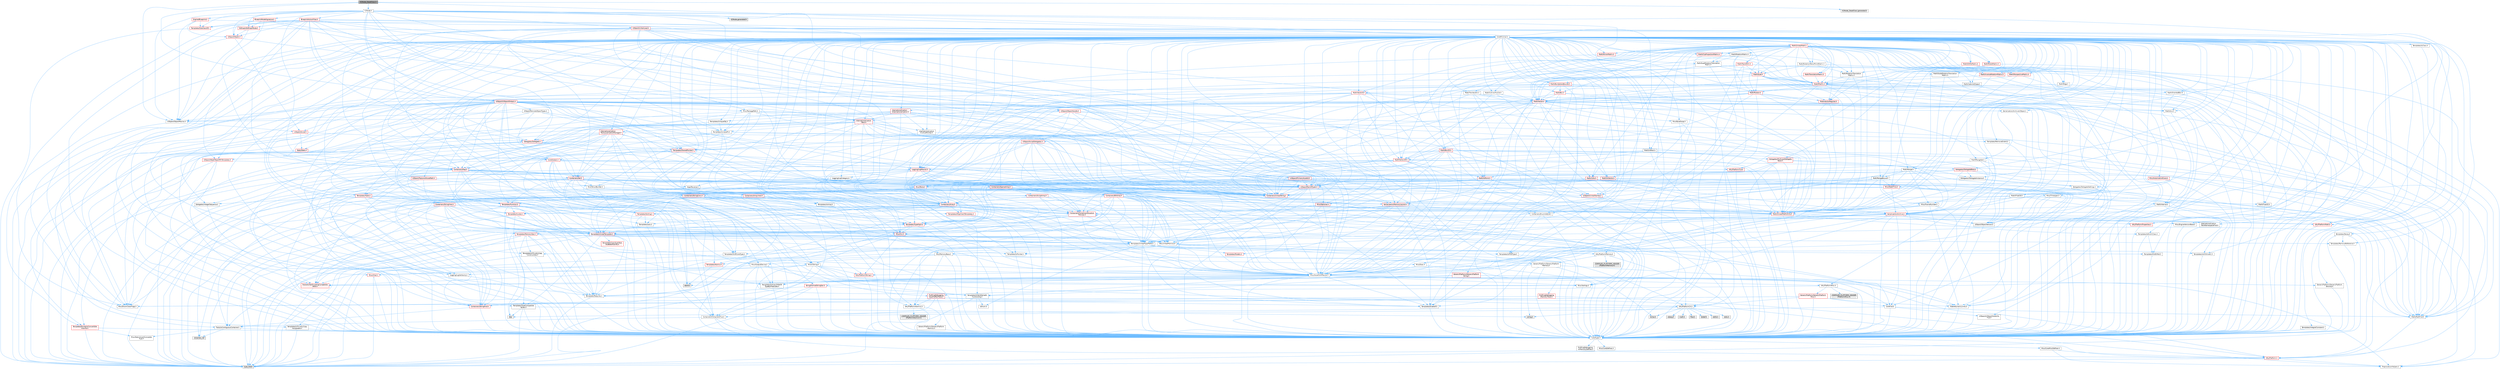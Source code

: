 digraph "K2Node_DeadClass.h"
{
 // INTERACTIVE_SVG=YES
 // LATEX_PDF_SIZE
  bgcolor="transparent";
  edge [fontname=Helvetica,fontsize=10,labelfontname=Helvetica,labelfontsize=10];
  node [fontname=Helvetica,fontsize=10,shape=box,height=0.2,width=0.4];
  Node1 [id="Node000001",label="K2Node_DeadClass.h",height=0.2,width=0.4,color="gray40", fillcolor="grey60", style="filled", fontcolor="black",tooltip=" "];
  Node1 -> Node2 [id="edge1_Node000001_Node000002",color="steelblue1",style="solid",tooltip=" "];
  Node2 [id="Node000002",label="CoreMinimal.h",height=0.2,width=0.4,color="grey40", fillcolor="white", style="filled",URL="$d7/d67/CoreMinimal_8h.html",tooltip=" "];
  Node2 -> Node3 [id="edge2_Node000002_Node000003",color="steelblue1",style="solid",tooltip=" "];
  Node3 [id="Node000003",label="CoreTypes.h",height=0.2,width=0.4,color="grey40", fillcolor="white", style="filled",URL="$dc/dec/CoreTypes_8h.html",tooltip=" "];
  Node3 -> Node4 [id="edge3_Node000003_Node000004",color="steelblue1",style="solid",tooltip=" "];
  Node4 [id="Node000004",label="HAL/Platform.h",height=0.2,width=0.4,color="red", fillcolor="#FFF0F0", style="filled",URL="$d9/dd0/Platform_8h.html",tooltip=" "];
  Node4 -> Node7 [id="edge4_Node000004_Node000007",color="steelblue1",style="solid",tooltip=" "];
  Node7 [id="Node000007",label="type_traits",height=0.2,width=0.4,color="grey60", fillcolor="#E0E0E0", style="filled",tooltip=" "];
  Node4 -> Node8 [id="edge5_Node000004_Node000008",color="steelblue1",style="solid",tooltip=" "];
  Node8 [id="Node000008",label="PreprocessorHelpers.h",height=0.2,width=0.4,color="grey40", fillcolor="white", style="filled",URL="$db/ddb/PreprocessorHelpers_8h.html",tooltip=" "];
  Node3 -> Node14 [id="edge6_Node000003_Node000014",color="steelblue1",style="solid",tooltip=" "];
  Node14 [id="Node000014",label="ProfilingDebugging\l/UMemoryDefines.h",height=0.2,width=0.4,color="grey40", fillcolor="white", style="filled",URL="$d2/da2/UMemoryDefines_8h.html",tooltip=" "];
  Node3 -> Node15 [id="edge7_Node000003_Node000015",color="steelblue1",style="solid",tooltip=" "];
  Node15 [id="Node000015",label="Misc/CoreMiscDefines.h",height=0.2,width=0.4,color="grey40", fillcolor="white", style="filled",URL="$da/d38/CoreMiscDefines_8h.html",tooltip=" "];
  Node15 -> Node4 [id="edge8_Node000015_Node000004",color="steelblue1",style="solid",tooltip=" "];
  Node15 -> Node8 [id="edge9_Node000015_Node000008",color="steelblue1",style="solid",tooltip=" "];
  Node3 -> Node16 [id="edge10_Node000003_Node000016",color="steelblue1",style="solid",tooltip=" "];
  Node16 [id="Node000016",label="Misc/CoreDefines.h",height=0.2,width=0.4,color="grey40", fillcolor="white", style="filled",URL="$d3/dd2/CoreDefines_8h.html",tooltip=" "];
  Node2 -> Node17 [id="edge11_Node000002_Node000017",color="steelblue1",style="solid",tooltip=" "];
  Node17 [id="Node000017",label="CoreFwd.h",height=0.2,width=0.4,color="grey40", fillcolor="white", style="filled",URL="$d1/d1e/CoreFwd_8h.html",tooltip=" "];
  Node17 -> Node3 [id="edge12_Node000017_Node000003",color="steelblue1",style="solid",tooltip=" "];
  Node17 -> Node18 [id="edge13_Node000017_Node000018",color="steelblue1",style="solid",tooltip=" "];
  Node18 [id="Node000018",label="Containers/ContainersFwd.h",height=0.2,width=0.4,color="grey40", fillcolor="white", style="filled",URL="$d4/d0a/ContainersFwd_8h.html",tooltip=" "];
  Node18 -> Node4 [id="edge14_Node000018_Node000004",color="steelblue1",style="solid",tooltip=" "];
  Node18 -> Node3 [id="edge15_Node000018_Node000003",color="steelblue1",style="solid",tooltip=" "];
  Node18 -> Node19 [id="edge16_Node000018_Node000019",color="steelblue1",style="solid",tooltip=" "];
  Node19 [id="Node000019",label="Traits/IsContiguousContainer.h",height=0.2,width=0.4,color="grey40", fillcolor="white", style="filled",URL="$d5/d3c/IsContiguousContainer_8h.html",tooltip=" "];
  Node19 -> Node3 [id="edge17_Node000019_Node000003",color="steelblue1",style="solid",tooltip=" "];
  Node19 -> Node20 [id="edge18_Node000019_Node000020",color="steelblue1",style="solid",tooltip=" "];
  Node20 [id="Node000020",label="Misc/StaticAssertComplete\lType.h",height=0.2,width=0.4,color="grey40", fillcolor="white", style="filled",URL="$d5/d4e/StaticAssertCompleteType_8h.html",tooltip=" "];
  Node19 -> Node21 [id="edge19_Node000019_Node000021",color="steelblue1",style="solid",tooltip=" "];
  Node21 [id="Node000021",label="initializer_list",height=0.2,width=0.4,color="grey60", fillcolor="#E0E0E0", style="filled",tooltip=" "];
  Node17 -> Node22 [id="edge20_Node000017_Node000022",color="steelblue1",style="solid",tooltip=" "];
  Node22 [id="Node000022",label="Math/MathFwd.h",height=0.2,width=0.4,color="grey40", fillcolor="white", style="filled",URL="$d2/d10/MathFwd_8h.html",tooltip=" "];
  Node22 -> Node4 [id="edge21_Node000022_Node000004",color="steelblue1",style="solid",tooltip=" "];
  Node17 -> Node23 [id="edge22_Node000017_Node000023",color="steelblue1",style="solid",tooltip=" "];
  Node23 [id="Node000023",label="UObject/UObjectHierarchy\lFwd.h",height=0.2,width=0.4,color="grey40", fillcolor="white", style="filled",URL="$d3/d13/UObjectHierarchyFwd_8h.html",tooltip=" "];
  Node2 -> Node23 [id="edge23_Node000002_Node000023",color="steelblue1",style="solid",tooltip=" "];
  Node2 -> Node18 [id="edge24_Node000002_Node000018",color="steelblue1",style="solid",tooltip=" "];
  Node2 -> Node24 [id="edge25_Node000002_Node000024",color="steelblue1",style="solid",tooltip=" "];
  Node24 [id="Node000024",label="Misc/VarArgs.h",height=0.2,width=0.4,color="grey40", fillcolor="white", style="filled",URL="$d5/d6f/VarArgs_8h.html",tooltip=" "];
  Node24 -> Node3 [id="edge26_Node000024_Node000003",color="steelblue1",style="solid",tooltip=" "];
  Node2 -> Node25 [id="edge27_Node000002_Node000025",color="steelblue1",style="solid",tooltip=" "];
  Node25 [id="Node000025",label="Logging/LogVerbosity.h",height=0.2,width=0.4,color="grey40", fillcolor="white", style="filled",URL="$d2/d8f/LogVerbosity_8h.html",tooltip=" "];
  Node25 -> Node3 [id="edge28_Node000025_Node000003",color="steelblue1",style="solid",tooltip=" "];
  Node2 -> Node26 [id="edge29_Node000002_Node000026",color="steelblue1",style="solid",tooltip=" "];
  Node26 [id="Node000026",label="Misc/OutputDevice.h",height=0.2,width=0.4,color="grey40", fillcolor="white", style="filled",URL="$d7/d32/OutputDevice_8h.html",tooltip=" "];
  Node26 -> Node17 [id="edge30_Node000026_Node000017",color="steelblue1",style="solid",tooltip=" "];
  Node26 -> Node3 [id="edge31_Node000026_Node000003",color="steelblue1",style="solid",tooltip=" "];
  Node26 -> Node25 [id="edge32_Node000026_Node000025",color="steelblue1",style="solid",tooltip=" "];
  Node26 -> Node24 [id="edge33_Node000026_Node000024",color="steelblue1",style="solid",tooltip=" "];
  Node26 -> Node27 [id="edge34_Node000026_Node000027",color="steelblue1",style="solid",tooltip=" "];
  Node27 [id="Node000027",label="Templates/IsArrayOrRefOf\lTypeByPredicate.h",height=0.2,width=0.4,color="grey40", fillcolor="white", style="filled",URL="$d6/da1/IsArrayOrRefOfTypeByPredicate_8h.html",tooltip=" "];
  Node27 -> Node3 [id="edge35_Node000027_Node000003",color="steelblue1",style="solid",tooltip=" "];
  Node26 -> Node28 [id="edge36_Node000026_Node000028",color="steelblue1",style="solid",tooltip=" "];
  Node28 [id="Node000028",label="Templates/IsValidVariadic\lFunctionArg.h",height=0.2,width=0.4,color="grey40", fillcolor="white", style="filled",URL="$d0/dc8/IsValidVariadicFunctionArg_8h.html",tooltip=" "];
  Node28 -> Node3 [id="edge37_Node000028_Node000003",color="steelblue1",style="solid",tooltip=" "];
  Node28 -> Node29 [id="edge38_Node000028_Node000029",color="steelblue1",style="solid",tooltip=" "];
  Node29 [id="Node000029",label="IsEnum.h",height=0.2,width=0.4,color="grey40", fillcolor="white", style="filled",URL="$d4/de5/IsEnum_8h.html",tooltip=" "];
  Node28 -> Node7 [id="edge39_Node000028_Node000007",color="steelblue1",style="solid",tooltip=" "];
  Node26 -> Node30 [id="edge40_Node000026_Node000030",color="steelblue1",style="solid",tooltip=" "];
  Node30 [id="Node000030",label="Traits/IsCharEncodingCompatible\lWith.h",height=0.2,width=0.4,color="red", fillcolor="#FFF0F0", style="filled",URL="$df/dd1/IsCharEncodingCompatibleWith_8h.html",tooltip=" "];
  Node30 -> Node7 [id="edge41_Node000030_Node000007",color="steelblue1",style="solid",tooltip=" "];
  Node2 -> Node32 [id="edge42_Node000002_Node000032",color="steelblue1",style="solid",tooltip=" "];
  Node32 [id="Node000032",label="HAL/PlatformCrt.h",height=0.2,width=0.4,color="grey40", fillcolor="white", style="filled",URL="$d8/d75/PlatformCrt_8h.html",tooltip=" "];
  Node32 -> Node33 [id="edge43_Node000032_Node000033",color="steelblue1",style="solid",tooltip=" "];
  Node33 [id="Node000033",label="new",height=0.2,width=0.4,color="grey60", fillcolor="#E0E0E0", style="filled",tooltip=" "];
  Node32 -> Node34 [id="edge44_Node000032_Node000034",color="steelblue1",style="solid",tooltip=" "];
  Node34 [id="Node000034",label="wchar.h",height=0.2,width=0.4,color="grey60", fillcolor="#E0E0E0", style="filled",tooltip=" "];
  Node32 -> Node35 [id="edge45_Node000032_Node000035",color="steelblue1",style="solid",tooltip=" "];
  Node35 [id="Node000035",label="stddef.h",height=0.2,width=0.4,color="grey60", fillcolor="#E0E0E0", style="filled",tooltip=" "];
  Node32 -> Node36 [id="edge46_Node000032_Node000036",color="steelblue1",style="solid",tooltip=" "];
  Node36 [id="Node000036",label="stdlib.h",height=0.2,width=0.4,color="grey60", fillcolor="#E0E0E0", style="filled",tooltip=" "];
  Node32 -> Node37 [id="edge47_Node000032_Node000037",color="steelblue1",style="solid",tooltip=" "];
  Node37 [id="Node000037",label="stdio.h",height=0.2,width=0.4,color="grey60", fillcolor="#E0E0E0", style="filled",tooltip=" "];
  Node32 -> Node38 [id="edge48_Node000032_Node000038",color="steelblue1",style="solid",tooltip=" "];
  Node38 [id="Node000038",label="stdarg.h",height=0.2,width=0.4,color="grey60", fillcolor="#E0E0E0", style="filled",tooltip=" "];
  Node32 -> Node39 [id="edge49_Node000032_Node000039",color="steelblue1",style="solid",tooltip=" "];
  Node39 [id="Node000039",label="math.h",height=0.2,width=0.4,color="grey60", fillcolor="#E0E0E0", style="filled",tooltip=" "];
  Node32 -> Node40 [id="edge50_Node000032_Node000040",color="steelblue1",style="solid",tooltip=" "];
  Node40 [id="Node000040",label="float.h",height=0.2,width=0.4,color="grey60", fillcolor="#E0E0E0", style="filled",tooltip=" "];
  Node32 -> Node41 [id="edge51_Node000032_Node000041",color="steelblue1",style="solid",tooltip=" "];
  Node41 [id="Node000041",label="string.h",height=0.2,width=0.4,color="grey60", fillcolor="#E0E0E0", style="filled",tooltip=" "];
  Node2 -> Node42 [id="edge52_Node000002_Node000042",color="steelblue1",style="solid",tooltip=" "];
  Node42 [id="Node000042",label="HAL/PlatformMisc.h",height=0.2,width=0.4,color="grey40", fillcolor="white", style="filled",URL="$d0/df5/PlatformMisc_8h.html",tooltip=" "];
  Node42 -> Node3 [id="edge53_Node000042_Node000003",color="steelblue1",style="solid",tooltip=" "];
  Node42 -> Node43 [id="edge54_Node000042_Node000043",color="steelblue1",style="solid",tooltip=" "];
  Node43 [id="Node000043",label="GenericPlatform/GenericPlatform\lMisc.h",height=0.2,width=0.4,color="red", fillcolor="#FFF0F0", style="filled",URL="$db/d9a/GenericPlatformMisc_8h.html",tooltip=" "];
  Node43 -> Node44 [id="edge55_Node000043_Node000044",color="steelblue1",style="solid",tooltip=" "];
  Node44 [id="Node000044",label="Containers/StringFwd.h",height=0.2,width=0.4,color="red", fillcolor="#FFF0F0", style="filled",URL="$df/d37/StringFwd_8h.html",tooltip=" "];
  Node44 -> Node3 [id="edge56_Node000044_Node000003",color="steelblue1",style="solid",tooltip=" "];
  Node44 -> Node19 [id="edge57_Node000044_Node000019",color="steelblue1",style="solid",tooltip=" "];
  Node43 -> Node17 [id="edge58_Node000043_Node000017",color="steelblue1",style="solid",tooltip=" "];
  Node43 -> Node3 [id="edge59_Node000043_Node000003",color="steelblue1",style="solid",tooltip=" "];
  Node43 -> Node32 [id="edge60_Node000043_Node000032",color="steelblue1",style="solid",tooltip=" "];
  Node43 -> Node47 [id="edge61_Node000043_Node000047",color="steelblue1",style="solid",tooltip=" "];
  Node47 [id="Node000047",label="Math/NumericLimits.h",height=0.2,width=0.4,color="grey40", fillcolor="white", style="filled",URL="$df/d1b/NumericLimits_8h.html",tooltip=" "];
  Node47 -> Node3 [id="edge62_Node000047_Node000003",color="steelblue1",style="solid",tooltip=" "];
  Node43 -> Node49 [id="edge63_Node000043_Node000049",color="steelblue1",style="solid",tooltip=" "];
  Node49 [id="Node000049",label="Misc/EnumClassFlags.h",height=0.2,width=0.4,color="grey40", fillcolor="white", style="filled",URL="$d8/de7/EnumClassFlags_8h.html",tooltip=" "];
  Node42 -> Node52 [id="edge64_Node000042_Node000052",color="steelblue1",style="solid",tooltip=" "];
  Node52 [id="Node000052",label="COMPILED_PLATFORM_HEADER\l(PlatformMisc.h)",height=0.2,width=0.4,color="grey60", fillcolor="#E0E0E0", style="filled",tooltip=" "];
  Node42 -> Node53 [id="edge65_Node000042_Node000053",color="steelblue1",style="solid",tooltip=" "];
  Node53 [id="Node000053",label="ProfilingDebugging\l/CpuProfilerTrace.h",height=0.2,width=0.4,color="red", fillcolor="#FFF0F0", style="filled",URL="$da/dcb/CpuProfilerTrace_8h.html",tooltip=" "];
  Node53 -> Node3 [id="edge66_Node000053_Node000003",color="steelblue1",style="solid",tooltip=" "];
  Node53 -> Node18 [id="edge67_Node000053_Node000018",color="steelblue1",style="solid",tooltip=" "];
  Node53 -> Node54 [id="edge68_Node000053_Node000054",color="steelblue1",style="solid",tooltip=" "];
  Node54 [id="Node000054",label="HAL/PlatformAtomics.h",height=0.2,width=0.4,color="grey40", fillcolor="white", style="filled",URL="$d3/d36/PlatformAtomics_8h.html",tooltip=" "];
  Node54 -> Node3 [id="edge69_Node000054_Node000003",color="steelblue1",style="solid",tooltip=" "];
  Node54 -> Node55 [id="edge70_Node000054_Node000055",color="steelblue1",style="solid",tooltip=" "];
  Node55 [id="Node000055",label="GenericPlatform/GenericPlatform\lAtomics.h",height=0.2,width=0.4,color="grey40", fillcolor="white", style="filled",URL="$da/d72/GenericPlatformAtomics_8h.html",tooltip=" "];
  Node55 -> Node3 [id="edge71_Node000055_Node000003",color="steelblue1",style="solid",tooltip=" "];
  Node54 -> Node56 [id="edge72_Node000054_Node000056",color="steelblue1",style="solid",tooltip=" "];
  Node56 [id="Node000056",label="COMPILED_PLATFORM_HEADER\l(PlatformAtomics.h)",height=0.2,width=0.4,color="grey60", fillcolor="#E0E0E0", style="filled",tooltip=" "];
  Node53 -> Node8 [id="edge73_Node000053_Node000008",color="steelblue1",style="solid",tooltip=" "];
  Node2 -> Node61 [id="edge74_Node000002_Node000061",color="steelblue1",style="solid",tooltip=" "];
  Node61 [id="Node000061",label="Misc/AssertionMacros.h",height=0.2,width=0.4,color="grey40", fillcolor="white", style="filled",URL="$d0/dfa/AssertionMacros_8h.html",tooltip=" "];
  Node61 -> Node3 [id="edge75_Node000061_Node000003",color="steelblue1",style="solid",tooltip=" "];
  Node61 -> Node4 [id="edge76_Node000061_Node000004",color="steelblue1",style="solid",tooltip=" "];
  Node61 -> Node42 [id="edge77_Node000061_Node000042",color="steelblue1",style="solid",tooltip=" "];
  Node61 -> Node8 [id="edge78_Node000061_Node000008",color="steelblue1",style="solid",tooltip=" "];
  Node61 -> Node62 [id="edge79_Node000061_Node000062",color="steelblue1",style="solid",tooltip=" "];
  Node62 [id="Node000062",label="Templates/EnableIf.h",height=0.2,width=0.4,color="grey40", fillcolor="white", style="filled",URL="$d7/d60/EnableIf_8h.html",tooltip=" "];
  Node62 -> Node3 [id="edge80_Node000062_Node000003",color="steelblue1",style="solid",tooltip=" "];
  Node61 -> Node27 [id="edge81_Node000061_Node000027",color="steelblue1",style="solid",tooltip=" "];
  Node61 -> Node28 [id="edge82_Node000061_Node000028",color="steelblue1",style="solid",tooltip=" "];
  Node61 -> Node30 [id="edge83_Node000061_Node000030",color="steelblue1",style="solid",tooltip=" "];
  Node61 -> Node24 [id="edge84_Node000061_Node000024",color="steelblue1",style="solid",tooltip=" "];
  Node61 -> Node63 [id="edge85_Node000061_Node000063",color="steelblue1",style="solid",tooltip=" "];
  Node63 [id="Node000063",label="String/FormatStringSan.h",height=0.2,width=0.4,color="red", fillcolor="#FFF0F0", style="filled",URL="$d3/d8b/FormatStringSan_8h.html",tooltip=" "];
  Node63 -> Node7 [id="edge86_Node000063_Node000007",color="steelblue1",style="solid",tooltip=" "];
  Node63 -> Node3 [id="edge87_Node000063_Node000003",color="steelblue1",style="solid",tooltip=" "];
  Node63 -> Node64 [id="edge88_Node000063_Node000064",color="steelblue1",style="solid",tooltip=" "];
  Node64 [id="Node000064",label="Templates/Requires.h",height=0.2,width=0.4,color="grey40", fillcolor="white", style="filled",URL="$dc/d96/Requires_8h.html",tooltip=" "];
  Node64 -> Node62 [id="edge89_Node000064_Node000062",color="steelblue1",style="solid",tooltip=" "];
  Node64 -> Node7 [id="edge90_Node000064_Node000007",color="steelblue1",style="solid",tooltip=" "];
  Node63 -> Node28 [id="edge91_Node000063_Node000028",color="steelblue1",style="solid",tooltip=" "];
  Node63 -> Node18 [id="edge92_Node000063_Node000018",color="steelblue1",style="solid",tooltip=" "];
  Node61 -> Node69 [id="edge93_Node000061_Node000069",color="steelblue1",style="solid",tooltip=" "];
  Node69 [id="Node000069",label="atomic",height=0.2,width=0.4,color="grey60", fillcolor="#E0E0E0", style="filled",tooltip=" "];
  Node2 -> Node70 [id="edge94_Node000002_Node000070",color="steelblue1",style="solid",tooltip=" "];
  Node70 [id="Node000070",label="Templates/IsPointer.h",height=0.2,width=0.4,color="grey40", fillcolor="white", style="filled",URL="$d7/d05/IsPointer_8h.html",tooltip=" "];
  Node70 -> Node3 [id="edge95_Node000070_Node000003",color="steelblue1",style="solid",tooltip=" "];
  Node2 -> Node71 [id="edge96_Node000002_Node000071",color="steelblue1",style="solid",tooltip=" "];
  Node71 [id="Node000071",label="HAL/PlatformMemory.h",height=0.2,width=0.4,color="grey40", fillcolor="white", style="filled",URL="$de/d68/PlatformMemory_8h.html",tooltip=" "];
  Node71 -> Node3 [id="edge97_Node000071_Node000003",color="steelblue1",style="solid",tooltip=" "];
  Node71 -> Node72 [id="edge98_Node000071_Node000072",color="steelblue1",style="solid",tooltip=" "];
  Node72 [id="Node000072",label="GenericPlatform/GenericPlatform\lMemory.h",height=0.2,width=0.4,color="grey40", fillcolor="white", style="filled",URL="$dd/d22/GenericPlatformMemory_8h.html",tooltip=" "];
  Node72 -> Node17 [id="edge99_Node000072_Node000017",color="steelblue1",style="solid",tooltip=" "];
  Node72 -> Node3 [id="edge100_Node000072_Node000003",color="steelblue1",style="solid",tooltip=" "];
  Node72 -> Node73 [id="edge101_Node000072_Node000073",color="steelblue1",style="solid",tooltip=" "];
  Node73 [id="Node000073",label="HAL/PlatformString.h",height=0.2,width=0.4,color="red", fillcolor="#FFF0F0", style="filled",URL="$db/db5/PlatformString_8h.html",tooltip=" "];
  Node73 -> Node3 [id="edge102_Node000073_Node000003",color="steelblue1",style="solid",tooltip=" "];
  Node72 -> Node41 [id="edge103_Node000072_Node000041",color="steelblue1",style="solid",tooltip=" "];
  Node72 -> Node34 [id="edge104_Node000072_Node000034",color="steelblue1",style="solid",tooltip=" "];
  Node71 -> Node75 [id="edge105_Node000071_Node000075",color="steelblue1",style="solid",tooltip=" "];
  Node75 [id="Node000075",label="COMPILED_PLATFORM_HEADER\l(PlatformMemory.h)",height=0.2,width=0.4,color="grey60", fillcolor="#E0E0E0", style="filled",tooltip=" "];
  Node2 -> Node54 [id="edge106_Node000002_Node000054",color="steelblue1",style="solid",tooltip=" "];
  Node2 -> Node76 [id="edge107_Node000002_Node000076",color="steelblue1",style="solid",tooltip=" "];
  Node76 [id="Node000076",label="Misc/Exec.h",height=0.2,width=0.4,color="grey40", fillcolor="white", style="filled",URL="$de/ddb/Exec_8h.html",tooltip=" "];
  Node76 -> Node3 [id="edge108_Node000076_Node000003",color="steelblue1",style="solid",tooltip=" "];
  Node76 -> Node61 [id="edge109_Node000076_Node000061",color="steelblue1",style="solid",tooltip=" "];
  Node2 -> Node77 [id="edge110_Node000002_Node000077",color="steelblue1",style="solid",tooltip=" "];
  Node77 [id="Node000077",label="HAL/MemoryBase.h",height=0.2,width=0.4,color="grey40", fillcolor="white", style="filled",URL="$d6/d9f/MemoryBase_8h.html",tooltip=" "];
  Node77 -> Node3 [id="edge111_Node000077_Node000003",color="steelblue1",style="solid",tooltip=" "];
  Node77 -> Node54 [id="edge112_Node000077_Node000054",color="steelblue1",style="solid",tooltip=" "];
  Node77 -> Node32 [id="edge113_Node000077_Node000032",color="steelblue1",style="solid",tooltip=" "];
  Node77 -> Node76 [id="edge114_Node000077_Node000076",color="steelblue1",style="solid",tooltip=" "];
  Node77 -> Node26 [id="edge115_Node000077_Node000026",color="steelblue1",style="solid",tooltip=" "];
  Node77 -> Node78 [id="edge116_Node000077_Node000078",color="steelblue1",style="solid",tooltip=" "];
  Node78 [id="Node000078",label="Templates/Atomic.h",height=0.2,width=0.4,color="red", fillcolor="#FFF0F0", style="filled",URL="$d3/d91/Atomic_8h.html",tooltip=" "];
  Node78 -> Node69 [id="edge117_Node000078_Node000069",color="steelblue1",style="solid",tooltip=" "];
  Node2 -> Node87 [id="edge118_Node000002_Node000087",color="steelblue1",style="solid",tooltip=" "];
  Node87 [id="Node000087",label="HAL/UnrealMemory.h",height=0.2,width=0.4,color="grey40", fillcolor="white", style="filled",URL="$d9/d96/UnrealMemory_8h.html",tooltip=" "];
  Node87 -> Node3 [id="edge119_Node000087_Node000003",color="steelblue1",style="solid",tooltip=" "];
  Node87 -> Node72 [id="edge120_Node000087_Node000072",color="steelblue1",style="solid",tooltip=" "];
  Node87 -> Node77 [id="edge121_Node000087_Node000077",color="steelblue1",style="solid",tooltip=" "];
  Node87 -> Node71 [id="edge122_Node000087_Node000071",color="steelblue1",style="solid",tooltip=" "];
  Node87 -> Node88 [id="edge123_Node000087_Node000088",color="steelblue1",style="solid",tooltip=" "];
  Node88 [id="Node000088",label="ProfilingDebugging\l/MemoryTrace.h",height=0.2,width=0.4,color="red", fillcolor="#FFF0F0", style="filled",URL="$da/dd7/MemoryTrace_8h.html",tooltip=" "];
  Node88 -> Node4 [id="edge124_Node000088_Node000004",color="steelblue1",style="solid",tooltip=" "];
  Node88 -> Node49 [id="edge125_Node000088_Node000049",color="steelblue1",style="solid",tooltip=" "];
  Node87 -> Node70 [id="edge126_Node000087_Node000070",color="steelblue1",style="solid",tooltip=" "];
  Node2 -> Node89 [id="edge127_Node000002_Node000089",color="steelblue1",style="solid",tooltip=" "];
  Node89 [id="Node000089",label="Templates/IsArithmetic.h",height=0.2,width=0.4,color="grey40", fillcolor="white", style="filled",URL="$d2/d5d/IsArithmetic_8h.html",tooltip=" "];
  Node89 -> Node3 [id="edge128_Node000089_Node000003",color="steelblue1",style="solid",tooltip=" "];
  Node2 -> Node83 [id="edge129_Node000002_Node000083",color="steelblue1",style="solid",tooltip=" "];
  Node83 [id="Node000083",label="Templates/AndOrNot.h",height=0.2,width=0.4,color="grey40", fillcolor="white", style="filled",URL="$db/d0a/AndOrNot_8h.html",tooltip=" "];
  Node83 -> Node3 [id="edge130_Node000083_Node000003",color="steelblue1",style="solid",tooltip=" "];
  Node2 -> Node90 [id="edge131_Node000002_Node000090",color="steelblue1",style="solid",tooltip=" "];
  Node90 [id="Node000090",label="Templates/IsPODType.h",height=0.2,width=0.4,color="grey40", fillcolor="white", style="filled",URL="$d7/db1/IsPODType_8h.html",tooltip=" "];
  Node90 -> Node3 [id="edge132_Node000090_Node000003",color="steelblue1",style="solid",tooltip=" "];
  Node2 -> Node91 [id="edge133_Node000002_Node000091",color="steelblue1",style="solid",tooltip=" "];
  Node91 [id="Node000091",label="Templates/IsUECoreType.h",height=0.2,width=0.4,color="grey40", fillcolor="white", style="filled",URL="$d1/db8/IsUECoreType_8h.html",tooltip=" "];
  Node91 -> Node3 [id="edge134_Node000091_Node000003",color="steelblue1",style="solid",tooltip=" "];
  Node91 -> Node7 [id="edge135_Node000091_Node000007",color="steelblue1",style="solid",tooltip=" "];
  Node2 -> Node84 [id="edge136_Node000002_Node000084",color="steelblue1",style="solid",tooltip=" "];
  Node84 [id="Node000084",label="Templates/IsTriviallyCopy\lConstructible.h",height=0.2,width=0.4,color="grey40", fillcolor="white", style="filled",URL="$d3/d78/IsTriviallyCopyConstructible_8h.html",tooltip=" "];
  Node84 -> Node3 [id="edge137_Node000084_Node000003",color="steelblue1",style="solid",tooltip=" "];
  Node84 -> Node7 [id="edge138_Node000084_Node000007",color="steelblue1",style="solid",tooltip=" "];
  Node2 -> Node92 [id="edge139_Node000002_Node000092",color="steelblue1",style="solid",tooltip=" "];
  Node92 [id="Node000092",label="Templates/UnrealTypeTraits.h",height=0.2,width=0.4,color="grey40", fillcolor="white", style="filled",URL="$d2/d2d/UnrealTypeTraits_8h.html",tooltip=" "];
  Node92 -> Node3 [id="edge140_Node000092_Node000003",color="steelblue1",style="solid",tooltip=" "];
  Node92 -> Node70 [id="edge141_Node000092_Node000070",color="steelblue1",style="solid",tooltip=" "];
  Node92 -> Node61 [id="edge142_Node000092_Node000061",color="steelblue1",style="solid",tooltip=" "];
  Node92 -> Node83 [id="edge143_Node000092_Node000083",color="steelblue1",style="solid",tooltip=" "];
  Node92 -> Node62 [id="edge144_Node000092_Node000062",color="steelblue1",style="solid",tooltip=" "];
  Node92 -> Node89 [id="edge145_Node000092_Node000089",color="steelblue1",style="solid",tooltip=" "];
  Node92 -> Node29 [id="edge146_Node000092_Node000029",color="steelblue1",style="solid",tooltip=" "];
  Node92 -> Node93 [id="edge147_Node000092_Node000093",color="steelblue1",style="solid",tooltip=" "];
  Node93 [id="Node000093",label="Templates/Models.h",height=0.2,width=0.4,color="red", fillcolor="#FFF0F0", style="filled",URL="$d3/d0c/Models_8h.html",tooltip=" "];
  Node92 -> Node90 [id="edge148_Node000092_Node000090",color="steelblue1",style="solid",tooltip=" "];
  Node92 -> Node91 [id="edge149_Node000092_Node000091",color="steelblue1",style="solid",tooltip=" "];
  Node92 -> Node84 [id="edge150_Node000092_Node000084",color="steelblue1",style="solid",tooltip=" "];
  Node2 -> Node62 [id="edge151_Node000002_Node000062",color="steelblue1",style="solid",tooltip=" "];
  Node2 -> Node94 [id="edge152_Node000002_Node000094",color="steelblue1",style="solid",tooltip=" "];
  Node94 [id="Node000094",label="Templates/RemoveReference.h",height=0.2,width=0.4,color="grey40", fillcolor="white", style="filled",URL="$da/dbe/RemoveReference_8h.html",tooltip=" "];
  Node94 -> Node3 [id="edge153_Node000094_Node000003",color="steelblue1",style="solid",tooltip=" "];
  Node2 -> Node95 [id="edge154_Node000002_Node000095",color="steelblue1",style="solid",tooltip=" "];
  Node95 [id="Node000095",label="Templates/IntegralConstant.h",height=0.2,width=0.4,color="grey40", fillcolor="white", style="filled",URL="$db/d1b/IntegralConstant_8h.html",tooltip=" "];
  Node95 -> Node3 [id="edge155_Node000095_Node000003",color="steelblue1",style="solid",tooltip=" "];
  Node2 -> Node96 [id="edge156_Node000002_Node000096",color="steelblue1",style="solid",tooltip=" "];
  Node96 [id="Node000096",label="Templates/IsClass.h",height=0.2,width=0.4,color="grey40", fillcolor="white", style="filled",URL="$db/dcb/IsClass_8h.html",tooltip=" "];
  Node96 -> Node3 [id="edge157_Node000096_Node000003",color="steelblue1",style="solid",tooltip=" "];
  Node2 -> Node97 [id="edge158_Node000002_Node000097",color="steelblue1",style="solid",tooltip=" "];
  Node97 [id="Node000097",label="Templates/TypeCompatible\lBytes.h",height=0.2,width=0.4,color="grey40", fillcolor="white", style="filled",URL="$df/d0a/TypeCompatibleBytes_8h.html",tooltip=" "];
  Node97 -> Node3 [id="edge159_Node000097_Node000003",color="steelblue1",style="solid",tooltip=" "];
  Node97 -> Node41 [id="edge160_Node000097_Node000041",color="steelblue1",style="solid",tooltip=" "];
  Node97 -> Node33 [id="edge161_Node000097_Node000033",color="steelblue1",style="solid",tooltip=" "];
  Node97 -> Node7 [id="edge162_Node000097_Node000007",color="steelblue1",style="solid",tooltip=" "];
  Node2 -> Node19 [id="edge163_Node000002_Node000019",color="steelblue1",style="solid",tooltip=" "];
  Node2 -> Node98 [id="edge164_Node000002_Node000098",color="steelblue1",style="solid",tooltip=" "];
  Node98 [id="Node000098",label="Templates/UnrealTemplate.h",height=0.2,width=0.4,color="red", fillcolor="#FFF0F0", style="filled",URL="$d4/d24/UnrealTemplate_8h.html",tooltip=" "];
  Node98 -> Node3 [id="edge165_Node000098_Node000003",color="steelblue1",style="solid",tooltip=" "];
  Node98 -> Node70 [id="edge166_Node000098_Node000070",color="steelblue1",style="solid",tooltip=" "];
  Node98 -> Node87 [id="edge167_Node000098_Node000087",color="steelblue1",style="solid",tooltip=" "];
  Node98 -> Node99 [id="edge168_Node000098_Node000099",color="steelblue1",style="solid",tooltip=" "];
  Node99 [id="Node000099",label="Templates/CopyQualifiers\lAndRefsFromTo.h",height=0.2,width=0.4,color="red", fillcolor="#FFF0F0", style="filled",URL="$d3/db3/CopyQualifiersAndRefsFromTo_8h.html",tooltip=" "];
  Node98 -> Node92 [id="edge169_Node000098_Node000092",color="steelblue1",style="solid",tooltip=" "];
  Node98 -> Node94 [id="edge170_Node000098_Node000094",color="steelblue1",style="solid",tooltip=" "];
  Node98 -> Node64 [id="edge171_Node000098_Node000064",color="steelblue1",style="solid",tooltip=" "];
  Node98 -> Node97 [id="edge172_Node000098_Node000097",color="steelblue1",style="solid",tooltip=" "];
  Node98 -> Node19 [id="edge173_Node000098_Node000019",color="steelblue1",style="solid",tooltip=" "];
  Node98 -> Node7 [id="edge174_Node000098_Node000007",color="steelblue1",style="solid",tooltip=" "];
  Node2 -> Node47 [id="edge175_Node000002_Node000047",color="steelblue1",style="solid",tooltip=" "];
  Node2 -> Node102 [id="edge176_Node000002_Node000102",color="steelblue1",style="solid",tooltip=" "];
  Node102 [id="Node000102",label="HAL/PlatformMath.h",height=0.2,width=0.4,color="red", fillcolor="#FFF0F0", style="filled",URL="$dc/d53/PlatformMath_8h.html",tooltip=" "];
  Node102 -> Node3 [id="edge177_Node000102_Node000003",color="steelblue1",style="solid",tooltip=" "];
  Node2 -> Node85 [id="edge178_Node000002_Node000085",color="steelblue1",style="solid",tooltip=" "];
  Node85 [id="Node000085",label="Templates/IsTriviallyCopy\lAssignable.h",height=0.2,width=0.4,color="grey40", fillcolor="white", style="filled",URL="$d2/df2/IsTriviallyCopyAssignable_8h.html",tooltip=" "];
  Node85 -> Node3 [id="edge179_Node000085_Node000003",color="steelblue1",style="solid",tooltip=" "];
  Node85 -> Node7 [id="edge180_Node000085_Node000007",color="steelblue1",style="solid",tooltip=" "];
  Node2 -> Node110 [id="edge181_Node000002_Node000110",color="steelblue1",style="solid",tooltip=" "];
  Node110 [id="Node000110",label="Templates/MemoryOps.h",height=0.2,width=0.4,color="red", fillcolor="#FFF0F0", style="filled",URL="$db/dea/MemoryOps_8h.html",tooltip=" "];
  Node110 -> Node3 [id="edge182_Node000110_Node000003",color="steelblue1",style="solid",tooltip=" "];
  Node110 -> Node87 [id="edge183_Node000110_Node000087",color="steelblue1",style="solid",tooltip=" "];
  Node110 -> Node85 [id="edge184_Node000110_Node000085",color="steelblue1",style="solid",tooltip=" "];
  Node110 -> Node84 [id="edge185_Node000110_Node000084",color="steelblue1",style="solid",tooltip=" "];
  Node110 -> Node64 [id="edge186_Node000110_Node000064",color="steelblue1",style="solid",tooltip=" "];
  Node110 -> Node92 [id="edge187_Node000110_Node000092",color="steelblue1",style="solid",tooltip=" "];
  Node110 -> Node33 [id="edge188_Node000110_Node000033",color="steelblue1",style="solid",tooltip=" "];
  Node110 -> Node7 [id="edge189_Node000110_Node000007",color="steelblue1",style="solid",tooltip=" "];
  Node2 -> Node111 [id="edge190_Node000002_Node000111",color="steelblue1",style="solid",tooltip=" "];
  Node111 [id="Node000111",label="Containers/ContainerAllocation\lPolicies.h",height=0.2,width=0.4,color="red", fillcolor="#FFF0F0", style="filled",URL="$d7/dff/ContainerAllocationPolicies_8h.html",tooltip=" "];
  Node111 -> Node3 [id="edge191_Node000111_Node000003",color="steelblue1",style="solid",tooltip=" "];
  Node111 -> Node111 [id="edge192_Node000111_Node000111",color="steelblue1",style="solid",tooltip=" "];
  Node111 -> Node102 [id="edge193_Node000111_Node000102",color="steelblue1",style="solid",tooltip=" "];
  Node111 -> Node87 [id="edge194_Node000111_Node000087",color="steelblue1",style="solid",tooltip=" "];
  Node111 -> Node47 [id="edge195_Node000111_Node000047",color="steelblue1",style="solid",tooltip=" "];
  Node111 -> Node61 [id="edge196_Node000111_Node000061",color="steelblue1",style="solid",tooltip=" "];
  Node111 -> Node110 [id="edge197_Node000111_Node000110",color="steelblue1",style="solid",tooltip=" "];
  Node111 -> Node97 [id="edge198_Node000111_Node000097",color="steelblue1",style="solid",tooltip=" "];
  Node111 -> Node7 [id="edge199_Node000111_Node000007",color="steelblue1",style="solid",tooltip=" "];
  Node2 -> Node114 [id="edge200_Node000002_Node000114",color="steelblue1",style="solid",tooltip=" "];
  Node114 [id="Node000114",label="Templates/IsEnumClass.h",height=0.2,width=0.4,color="grey40", fillcolor="white", style="filled",URL="$d7/d15/IsEnumClass_8h.html",tooltip=" "];
  Node114 -> Node3 [id="edge201_Node000114_Node000003",color="steelblue1",style="solid",tooltip=" "];
  Node114 -> Node83 [id="edge202_Node000114_Node000083",color="steelblue1",style="solid",tooltip=" "];
  Node2 -> Node115 [id="edge203_Node000002_Node000115",color="steelblue1",style="solid",tooltip=" "];
  Node115 [id="Node000115",label="HAL/PlatformProperties.h",height=0.2,width=0.4,color="red", fillcolor="#FFF0F0", style="filled",URL="$d9/db0/PlatformProperties_8h.html",tooltip=" "];
  Node115 -> Node3 [id="edge204_Node000115_Node000003",color="steelblue1",style="solid",tooltip=" "];
  Node2 -> Node118 [id="edge205_Node000002_Node000118",color="steelblue1",style="solid",tooltip=" "];
  Node118 [id="Node000118",label="Misc/EngineVersionBase.h",height=0.2,width=0.4,color="grey40", fillcolor="white", style="filled",URL="$d5/d2b/EngineVersionBase_8h.html",tooltip=" "];
  Node118 -> Node3 [id="edge206_Node000118_Node000003",color="steelblue1",style="solid",tooltip=" "];
  Node2 -> Node119 [id="edge207_Node000002_Node000119",color="steelblue1",style="solid",tooltip=" "];
  Node119 [id="Node000119",label="Internationalization\l/TextNamespaceFwd.h",height=0.2,width=0.4,color="grey40", fillcolor="white", style="filled",URL="$d8/d97/TextNamespaceFwd_8h.html",tooltip=" "];
  Node119 -> Node3 [id="edge208_Node000119_Node000003",color="steelblue1",style="solid",tooltip=" "];
  Node2 -> Node120 [id="edge209_Node000002_Node000120",color="steelblue1",style="solid",tooltip=" "];
  Node120 [id="Node000120",label="Serialization/Archive.h",height=0.2,width=0.4,color="red", fillcolor="#FFF0F0", style="filled",URL="$d7/d3b/Archive_8h.html",tooltip=" "];
  Node120 -> Node17 [id="edge210_Node000120_Node000017",color="steelblue1",style="solid",tooltip=" "];
  Node120 -> Node3 [id="edge211_Node000120_Node000003",color="steelblue1",style="solid",tooltip=" "];
  Node120 -> Node115 [id="edge212_Node000120_Node000115",color="steelblue1",style="solid",tooltip=" "];
  Node120 -> Node119 [id="edge213_Node000120_Node000119",color="steelblue1",style="solid",tooltip=" "];
  Node120 -> Node22 [id="edge214_Node000120_Node000022",color="steelblue1",style="solid",tooltip=" "];
  Node120 -> Node61 [id="edge215_Node000120_Node000061",color="steelblue1",style="solid",tooltip=" "];
  Node120 -> Node118 [id="edge216_Node000120_Node000118",color="steelblue1",style="solid",tooltip=" "];
  Node120 -> Node24 [id="edge217_Node000120_Node000024",color="steelblue1",style="solid",tooltip=" "];
  Node120 -> Node62 [id="edge218_Node000120_Node000062",color="steelblue1",style="solid",tooltip=" "];
  Node120 -> Node27 [id="edge219_Node000120_Node000027",color="steelblue1",style="solid",tooltip=" "];
  Node120 -> Node114 [id="edge220_Node000120_Node000114",color="steelblue1",style="solid",tooltip=" "];
  Node120 -> Node28 [id="edge221_Node000120_Node000028",color="steelblue1",style="solid",tooltip=" "];
  Node120 -> Node98 [id="edge222_Node000120_Node000098",color="steelblue1",style="solid",tooltip=" "];
  Node120 -> Node30 [id="edge223_Node000120_Node000030",color="steelblue1",style="solid",tooltip=" "];
  Node120 -> Node123 [id="edge224_Node000120_Node000123",color="steelblue1",style="solid",tooltip=" "];
  Node123 [id="Node000123",label="UObject/ObjectVersion.h",height=0.2,width=0.4,color="grey40", fillcolor="white", style="filled",URL="$da/d63/ObjectVersion_8h.html",tooltip=" "];
  Node123 -> Node3 [id="edge225_Node000123_Node000003",color="steelblue1",style="solid",tooltip=" "];
  Node2 -> Node124 [id="edge226_Node000002_Node000124",color="steelblue1",style="solid",tooltip=" "];
  Node124 [id="Node000124",label="Templates/Less.h",height=0.2,width=0.4,color="grey40", fillcolor="white", style="filled",URL="$de/dc8/Less_8h.html",tooltip=" "];
  Node124 -> Node3 [id="edge227_Node000124_Node000003",color="steelblue1",style="solid",tooltip=" "];
  Node124 -> Node98 [id="edge228_Node000124_Node000098",color="steelblue1",style="solid",tooltip=" "];
  Node2 -> Node125 [id="edge229_Node000002_Node000125",color="steelblue1",style="solid",tooltip=" "];
  Node125 [id="Node000125",label="Templates/Sorting.h",height=0.2,width=0.4,color="red", fillcolor="#FFF0F0", style="filled",URL="$d3/d9e/Sorting_8h.html",tooltip=" "];
  Node125 -> Node3 [id="edge230_Node000125_Node000003",color="steelblue1",style="solid",tooltip=" "];
  Node125 -> Node102 [id="edge231_Node000125_Node000102",color="steelblue1",style="solid",tooltip=" "];
  Node125 -> Node124 [id="edge232_Node000125_Node000124",color="steelblue1",style="solid",tooltip=" "];
  Node2 -> Node136 [id="edge233_Node000002_Node000136",color="steelblue1",style="solid",tooltip=" "];
  Node136 [id="Node000136",label="Misc/Char.h",height=0.2,width=0.4,color="red", fillcolor="#FFF0F0", style="filled",URL="$d0/d58/Char_8h.html",tooltip=" "];
  Node136 -> Node3 [id="edge234_Node000136_Node000003",color="steelblue1",style="solid",tooltip=" "];
  Node136 -> Node7 [id="edge235_Node000136_Node000007",color="steelblue1",style="solid",tooltip=" "];
  Node2 -> Node139 [id="edge236_Node000002_Node000139",color="steelblue1",style="solid",tooltip=" "];
  Node139 [id="Node000139",label="GenericPlatform/GenericPlatform\lStricmp.h",height=0.2,width=0.4,color="grey40", fillcolor="white", style="filled",URL="$d2/d86/GenericPlatformStricmp_8h.html",tooltip=" "];
  Node139 -> Node3 [id="edge237_Node000139_Node000003",color="steelblue1",style="solid",tooltip=" "];
  Node2 -> Node140 [id="edge238_Node000002_Node000140",color="steelblue1",style="solid",tooltip=" "];
  Node140 [id="Node000140",label="GenericPlatform/GenericPlatform\lString.h",height=0.2,width=0.4,color="red", fillcolor="#FFF0F0", style="filled",URL="$dd/d20/GenericPlatformString_8h.html",tooltip=" "];
  Node140 -> Node3 [id="edge239_Node000140_Node000003",color="steelblue1",style="solid",tooltip=" "];
  Node140 -> Node139 [id="edge240_Node000140_Node000139",color="steelblue1",style="solid",tooltip=" "];
  Node140 -> Node62 [id="edge241_Node000140_Node000062",color="steelblue1",style="solid",tooltip=" "];
  Node140 -> Node30 [id="edge242_Node000140_Node000030",color="steelblue1",style="solid",tooltip=" "];
  Node140 -> Node7 [id="edge243_Node000140_Node000007",color="steelblue1",style="solid",tooltip=" "];
  Node2 -> Node73 [id="edge244_Node000002_Node000073",color="steelblue1",style="solid",tooltip=" "];
  Node2 -> Node143 [id="edge245_Node000002_Node000143",color="steelblue1",style="solid",tooltip=" "];
  Node143 [id="Node000143",label="Misc/CString.h",height=0.2,width=0.4,color="grey40", fillcolor="white", style="filled",URL="$d2/d49/CString_8h.html",tooltip=" "];
  Node143 -> Node3 [id="edge246_Node000143_Node000003",color="steelblue1",style="solid",tooltip=" "];
  Node143 -> Node32 [id="edge247_Node000143_Node000032",color="steelblue1",style="solid",tooltip=" "];
  Node143 -> Node73 [id="edge248_Node000143_Node000073",color="steelblue1",style="solid",tooltip=" "];
  Node143 -> Node61 [id="edge249_Node000143_Node000061",color="steelblue1",style="solid",tooltip=" "];
  Node143 -> Node136 [id="edge250_Node000143_Node000136",color="steelblue1",style="solid",tooltip=" "];
  Node143 -> Node24 [id="edge251_Node000143_Node000024",color="steelblue1",style="solid",tooltip=" "];
  Node143 -> Node27 [id="edge252_Node000143_Node000027",color="steelblue1",style="solid",tooltip=" "];
  Node143 -> Node28 [id="edge253_Node000143_Node000028",color="steelblue1",style="solid",tooltip=" "];
  Node143 -> Node30 [id="edge254_Node000143_Node000030",color="steelblue1",style="solid",tooltip=" "];
  Node2 -> Node144 [id="edge255_Node000002_Node000144",color="steelblue1",style="solid",tooltip=" "];
  Node144 [id="Node000144",label="Misc/Crc.h",height=0.2,width=0.4,color="red", fillcolor="#FFF0F0", style="filled",URL="$d4/dd2/Crc_8h.html",tooltip=" "];
  Node144 -> Node3 [id="edge256_Node000144_Node000003",color="steelblue1",style="solid",tooltip=" "];
  Node144 -> Node73 [id="edge257_Node000144_Node000073",color="steelblue1",style="solid",tooltip=" "];
  Node144 -> Node61 [id="edge258_Node000144_Node000061",color="steelblue1",style="solid",tooltip=" "];
  Node144 -> Node143 [id="edge259_Node000144_Node000143",color="steelblue1",style="solid",tooltip=" "];
  Node144 -> Node136 [id="edge260_Node000144_Node000136",color="steelblue1",style="solid",tooltip=" "];
  Node144 -> Node92 [id="edge261_Node000144_Node000092",color="steelblue1",style="solid",tooltip=" "];
  Node2 -> Node135 [id="edge262_Node000002_Node000135",color="steelblue1",style="solid",tooltip=" "];
  Node135 [id="Node000135",label="Math/UnrealMathUtility.h",height=0.2,width=0.4,color="red", fillcolor="#FFF0F0", style="filled",URL="$db/db8/UnrealMathUtility_8h.html",tooltip=" "];
  Node135 -> Node3 [id="edge263_Node000135_Node000003",color="steelblue1",style="solid",tooltip=" "];
  Node135 -> Node61 [id="edge264_Node000135_Node000061",color="steelblue1",style="solid",tooltip=" "];
  Node135 -> Node102 [id="edge265_Node000135_Node000102",color="steelblue1",style="solid",tooltip=" "];
  Node135 -> Node22 [id="edge266_Node000135_Node000022",color="steelblue1",style="solid",tooltip=" "];
  Node135 -> Node64 [id="edge267_Node000135_Node000064",color="steelblue1",style="solid",tooltip=" "];
  Node2 -> Node145 [id="edge268_Node000002_Node000145",color="steelblue1",style="solid",tooltip=" "];
  Node145 [id="Node000145",label="Containers/UnrealString.h",height=0.2,width=0.4,color="red", fillcolor="#FFF0F0", style="filled",URL="$d5/dba/UnrealString_8h.html",tooltip=" "];
  Node2 -> Node149 [id="edge269_Node000002_Node000149",color="steelblue1",style="solid",tooltip=" "];
  Node149 [id="Node000149",label="Containers/Array.h",height=0.2,width=0.4,color="red", fillcolor="#FFF0F0", style="filled",URL="$df/dd0/Array_8h.html",tooltip=" "];
  Node149 -> Node3 [id="edge270_Node000149_Node000003",color="steelblue1",style="solid",tooltip=" "];
  Node149 -> Node61 [id="edge271_Node000149_Node000061",color="steelblue1",style="solid",tooltip=" "];
  Node149 -> Node87 [id="edge272_Node000149_Node000087",color="steelblue1",style="solid",tooltip=" "];
  Node149 -> Node92 [id="edge273_Node000149_Node000092",color="steelblue1",style="solid",tooltip=" "];
  Node149 -> Node98 [id="edge274_Node000149_Node000098",color="steelblue1",style="solid",tooltip=" "];
  Node149 -> Node111 [id="edge275_Node000149_Node000111",color="steelblue1",style="solid",tooltip=" "];
  Node149 -> Node120 [id="edge276_Node000149_Node000120",color="steelblue1",style="solid",tooltip=" "];
  Node149 -> Node128 [id="edge277_Node000149_Node000128",color="steelblue1",style="solid",tooltip=" "];
  Node128 [id="Node000128",label="Templates/Invoke.h",height=0.2,width=0.4,color="red", fillcolor="#FFF0F0", style="filled",URL="$d7/deb/Invoke_8h.html",tooltip=" "];
  Node128 -> Node3 [id="edge278_Node000128_Node000003",color="steelblue1",style="solid",tooltip=" "];
  Node128 -> Node98 [id="edge279_Node000128_Node000098",color="steelblue1",style="solid",tooltip=" "];
  Node128 -> Node7 [id="edge280_Node000128_Node000007",color="steelblue1",style="solid",tooltip=" "];
  Node149 -> Node124 [id="edge281_Node000149_Node000124",color="steelblue1",style="solid",tooltip=" "];
  Node149 -> Node64 [id="edge282_Node000149_Node000064",color="steelblue1",style="solid",tooltip=" "];
  Node149 -> Node125 [id="edge283_Node000149_Node000125",color="steelblue1",style="solid",tooltip=" "];
  Node149 -> Node172 [id="edge284_Node000149_Node000172",color="steelblue1",style="solid",tooltip=" "];
  Node172 [id="Node000172",label="Templates/AlignmentTemplates.h",height=0.2,width=0.4,color="red", fillcolor="#FFF0F0", style="filled",URL="$dd/d32/AlignmentTemplates_8h.html",tooltip=" "];
  Node172 -> Node3 [id="edge285_Node000172_Node000003",color="steelblue1",style="solid",tooltip=" "];
  Node172 -> Node70 [id="edge286_Node000172_Node000070",color="steelblue1",style="solid",tooltip=" "];
  Node149 -> Node7 [id="edge287_Node000149_Node000007",color="steelblue1",style="solid",tooltip=" "];
  Node2 -> Node173 [id="edge288_Node000002_Node000173",color="steelblue1",style="solid",tooltip=" "];
  Node173 [id="Node000173",label="Misc/FrameNumber.h",height=0.2,width=0.4,color="grey40", fillcolor="white", style="filled",URL="$dd/dbd/FrameNumber_8h.html",tooltip=" "];
  Node173 -> Node3 [id="edge289_Node000173_Node000003",color="steelblue1",style="solid",tooltip=" "];
  Node173 -> Node47 [id="edge290_Node000173_Node000047",color="steelblue1",style="solid",tooltip=" "];
  Node173 -> Node135 [id="edge291_Node000173_Node000135",color="steelblue1",style="solid",tooltip=" "];
  Node173 -> Node62 [id="edge292_Node000173_Node000062",color="steelblue1",style="solid",tooltip=" "];
  Node173 -> Node92 [id="edge293_Node000173_Node000092",color="steelblue1",style="solid",tooltip=" "];
  Node2 -> Node174 [id="edge294_Node000002_Node000174",color="steelblue1",style="solid",tooltip=" "];
  Node174 [id="Node000174",label="Misc/Timespan.h",height=0.2,width=0.4,color="grey40", fillcolor="white", style="filled",URL="$da/dd9/Timespan_8h.html",tooltip=" "];
  Node174 -> Node3 [id="edge295_Node000174_Node000003",color="steelblue1",style="solid",tooltip=" "];
  Node174 -> Node175 [id="edge296_Node000174_Node000175",color="steelblue1",style="solid",tooltip=" "];
  Node175 [id="Node000175",label="Math/Interval.h",height=0.2,width=0.4,color="grey40", fillcolor="white", style="filled",URL="$d1/d55/Interval_8h.html",tooltip=" "];
  Node175 -> Node3 [id="edge297_Node000175_Node000003",color="steelblue1",style="solid",tooltip=" "];
  Node175 -> Node89 [id="edge298_Node000175_Node000089",color="steelblue1",style="solid",tooltip=" "];
  Node175 -> Node92 [id="edge299_Node000175_Node000092",color="steelblue1",style="solid",tooltip=" "];
  Node175 -> Node47 [id="edge300_Node000175_Node000047",color="steelblue1",style="solid",tooltip=" "];
  Node175 -> Node135 [id="edge301_Node000175_Node000135",color="steelblue1",style="solid",tooltip=" "];
  Node174 -> Node135 [id="edge302_Node000174_Node000135",color="steelblue1",style="solid",tooltip=" "];
  Node174 -> Node61 [id="edge303_Node000174_Node000061",color="steelblue1",style="solid",tooltip=" "];
  Node2 -> Node176 [id="edge304_Node000002_Node000176",color="steelblue1",style="solid",tooltip=" "];
  Node176 [id="Node000176",label="Containers/StringConv.h",height=0.2,width=0.4,color="red", fillcolor="#FFF0F0", style="filled",URL="$d3/ddf/StringConv_8h.html",tooltip=" "];
  Node176 -> Node3 [id="edge305_Node000176_Node000003",color="steelblue1",style="solid",tooltip=" "];
  Node176 -> Node61 [id="edge306_Node000176_Node000061",color="steelblue1",style="solid",tooltip=" "];
  Node176 -> Node111 [id="edge307_Node000176_Node000111",color="steelblue1",style="solid",tooltip=" "];
  Node176 -> Node149 [id="edge308_Node000176_Node000149",color="steelblue1",style="solid",tooltip=" "];
  Node176 -> Node143 [id="edge309_Node000176_Node000143",color="steelblue1",style="solid",tooltip=" "];
  Node176 -> Node177 [id="edge310_Node000176_Node000177",color="steelblue1",style="solid",tooltip=" "];
  Node177 [id="Node000177",label="Templates/IsArray.h",height=0.2,width=0.4,color="grey40", fillcolor="white", style="filled",URL="$d8/d8d/IsArray_8h.html",tooltip=" "];
  Node177 -> Node3 [id="edge311_Node000177_Node000003",color="steelblue1",style="solid",tooltip=" "];
  Node176 -> Node98 [id="edge312_Node000176_Node000098",color="steelblue1",style="solid",tooltip=" "];
  Node176 -> Node92 [id="edge313_Node000176_Node000092",color="steelblue1",style="solid",tooltip=" "];
  Node176 -> Node30 [id="edge314_Node000176_Node000030",color="steelblue1",style="solid",tooltip=" "];
  Node176 -> Node19 [id="edge315_Node000176_Node000019",color="steelblue1",style="solid",tooltip=" "];
  Node176 -> Node7 [id="edge316_Node000176_Node000007",color="steelblue1",style="solid",tooltip=" "];
  Node2 -> Node178 [id="edge317_Node000002_Node000178",color="steelblue1",style="solid",tooltip=" "];
  Node178 [id="Node000178",label="UObject/UnrealNames.h",height=0.2,width=0.4,color="red", fillcolor="#FFF0F0", style="filled",URL="$d8/db1/UnrealNames_8h.html",tooltip=" "];
  Node178 -> Node3 [id="edge318_Node000178_Node000003",color="steelblue1",style="solid",tooltip=" "];
  Node2 -> Node180 [id="edge319_Node000002_Node000180",color="steelblue1",style="solid",tooltip=" "];
  Node180 [id="Node000180",label="UObject/NameTypes.h",height=0.2,width=0.4,color="red", fillcolor="#FFF0F0", style="filled",URL="$d6/d35/NameTypes_8h.html",tooltip=" "];
  Node180 -> Node3 [id="edge320_Node000180_Node000003",color="steelblue1",style="solid",tooltip=" "];
  Node180 -> Node61 [id="edge321_Node000180_Node000061",color="steelblue1",style="solid",tooltip=" "];
  Node180 -> Node87 [id="edge322_Node000180_Node000087",color="steelblue1",style="solid",tooltip=" "];
  Node180 -> Node92 [id="edge323_Node000180_Node000092",color="steelblue1",style="solid",tooltip=" "];
  Node180 -> Node98 [id="edge324_Node000180_Node000098",color="steelblue1",style="solid",tooltip=" "];
  Node180 -> Node145 [id="edge325_Node000180_Node000145",color="steelblue1",style="solid",tooltip=" "];
  Node180 -> Node176 [id="edge326_Node000180_Node000176",color="steelblue1",style="solid",tooltip=" "];
  Node180 -> Node44 [id="edge327_Node000180_Node000044",color="steelblue1",style="solid",tooltip=" "];
  Node180 -> Node178 [id="edge328_Node000180_Node000178",color="steelblue1",style="solid",tooltip=" "];
  Node180 -> Node78 [id="edge329_Node000180_Node000078",color="steelblue1",style="solid",tooltip=" "];
  Node180 -> Node157 [id="edge330_Node000180_Node000157",color="steelblue1",style="solid",tooltip=" "];
  Node157 [id="Node000157",label="Serialization/MemoryLayout.h",height=0.2,width=0.4,color="red", fillcolor="#FFF0F0", style="filled",URL="$d7/d66/MemoryLayout_8h.html",tooltip=" "];
  Node157 -> Node160 [id="edge331_Node000157_Node000160",color="steelblue1",style="solid",tooltip=" "];
  Node160 [id="Node000160",label="Containers/EnumAsByte.h",height=0.2,width=0.4,color="grey40", fillcolor="white", style="filled",URL="$d6/d9a/EnumAsByte_8h.html",tooltip=" "];
  Node160 -> Node3 [id="edge332_Node000160_Node000003",color="steelblue1",style="solid",tooltip=" "];
  Node160 -> Node90 [id="edge333_Node000160_Node000090",color="steelblue1",style="solid",tooltip=" "];
  Node160 -> Node161 [id="edge334_Node000160_Node000161",color="steelblue1",style="solid",tooltip=" "];
  Node161 [id="Node000161",label="Templates/TypeHash.h",height=0.2,width=0.4,color="red", fillcolor="#FFF0F0", style="filled",URL="$d1/d62/TypeHash_8h.html",tooltip=" "];
  Node161 -> Node3 [id="edge335_Node000161_Node000003",color="steelblue1",style="solid",tooltip=" "];
  Node161 -> Node64 [id="edge336_Node000161_Node000064",color="steelblue1",style="solid",tooltip=" "];
  Node161 -> Node144 [id="edge337_Node000161_Node000144",color="steelblue1",style="solid",tooltip=" "];
  Node161 -> Node7 [id="edge338_Node000161_Node000007",color="steelblue1",style="solid",tooltip=" "];
  Node157 -> Node44 [id="edge339_Node000157_Node000044",color="steelblue1",style="solid",tooltip=" "];
  Node157 -> Node87 [id="edge340_Node000157_Node000087",color="steelblue1",style="solid",tooltip=" "];
  Node157 -> Node62 [id="edge341_Node000157_Node000062",color="steelblue1",style="solid",tooltip=" "];
  Node157 -> Node93 [id="edge342_Node000157_Node000093",color="steelblue1",style="solid",tooltip=" "];
  Node157 -> Node98 [id="edge343_Node000157_Node000098",color="steelblue1",style="solid",tooltip=" "];
  Node2 -> Node188 [id="edge344_Node000002_Node000188",color="steelblue1",style="solid",tooltip=" "];
  Node188 [id="Node000188",label="Misc/Parse.h",height=0.2,width=0.4,color="red", fillcolor="#FFF0F0", style="filled",URL="$dc/d71/Parse_8h.html",tooltip=" "];
  Node188 -> Node44 [id="edge345_Node000188_Node000044",color="steelblue1",style="solid",tooltip=" "];
  Node188 -> Node145 [id="edge346_Node000188_Node000145",color="steelblue1",style="solid",tooltip=" "];
  Node188 -> Node3 [id="edge347_Node000188_Node000003",color="steelblue1",style="solid",tooltip=" "];
  Node188 -> Node32 [id="edge348_Node000188_Node000032",color="steelblue1",style="solid",tooltip=" "];
  Node188 -> Node49 [id="edge349_Node000188_Node000049",color="steelblue1",style="solid",tooltip=" "];
  Node188 -> Node189 [id="edge350_Node000188_Node000189",color="steelblue1",style="solid",tooltip=" "];
  Node189 [id="Node000189",label="Templates/Function.h",height=0.2,width=0.4,color="red", fillcolor="#FFF0F0", style="filled",URL="$df/df5/Function_8h.html",tooltip=" "];
  Node189 -> Node3 [id="edge351_Node000189_Node000003",color="steelblue1",style="solid",tooltip=" "];
  Node189 -> Node61 [id="edge352_Node000189_Node000061",color="steelblue1",style="solid",tooltip=" "];
  Node189 -> Node87 [id="edge353_Node000189_Node000087",color="steelblue1",style="solid",tooltip=" "];
  Node189 -> Node92 [id="edge354_Node000189_Node000092",color="steelblue1",style="solid",tooltip=" "];
  Node189 -> Node128 [id="edge355_Node000189_Node000128",color="steelblue1",style="solid",tooltip=" "];
  Node189 -> Node98 [id="edge356_Node000189_Node000098",color="steelblue1",style="solid",tooltip=" "];
  Node189 -> Node64 [id="edge357_Node000189_Node000064",color="steelblue1",style="solid",tooltip=" "];
  Node189 -> Node135 [id="edge358_Node000189_Node000135",color="steelblue1",style="solid",tooltip=" "];
  Node189 -> Node33 [id="edge359_Node000189_Node000033",color="steelblue1",style="solid",tooltip=" "];
  Node189 -> Node7 [id="edge360_Node000189_Node000007",color="steelblue1",style="solid",tooltip=" "];
  Node2 -> Node172 [id="edge361_Node000002_Node000172",color="steelblue1",style="solid",tooltip=" "];
  Node2 -> Node191 [id="edge362_Node000002_Node000191",color="steelblue1",style="solid",tooltip=" "];
  Node191 [id="Node000191",label="Misc/StructBuilder.h",height=0.2,width=0.4,color="grey40", fillcolor="white", style="filled",URL="$d9/db3/StructBuilder_8h.html",tooltip=" "];
  Node191 -> Node3 [id="edge363_Node000191_Node000003",color="steelblue1",style="solid",tooltip=" "];
  Node191 -> Node135 [id="edge364_Node000191_Node000135",color="steelblue1",style="solid",tooltip=" "];
  Node191 -> Node172 [id="edge365_Node000191_Node000172",color="steelblue1",style="solid",tooltip=" "];
  Node2 -> Node104 [id="edge366_Node000002_Node000104",color="steelblue1",style="solid",tooltip=" "];
  Node104 [id="Node000104",label="Templates/Decay.h",height=0.2,width=0.4,color="grey40", fillcolor="white", style="filled",URL="$dd/d0f/Decay_8h.html",tooltip=" "];
  Node104 -> Node3 [id="edge367_Node000104_Node000003",color="steelblue1",style="solid",tooltip=" "];
  Node104 -> Node94 [id="edge368_Node000104_Node000094",color="steelblue1",style="solid",tooltip=" "];
  Node104 -> Node7 [id="edge369_Node000104_Node000007",color="steelblue1",style="solid",tooltip=" "];
  Node2 -> Node192 [id="edge370_Node000002_Node000192",color="steelblue1",style="solid",tooltip=" "];
  Node192 [id="Node000192",label="Templates/PointerIsConvertible\lFromTo.h",height=0.2,width=0.4,color="red", fillcolor="#FFF0F0", style="filled",URL="$d6/d65/PointerIsConvertibleFromTo_8h.html",tooltip=" "];
  Node192 -> Node3 [id="edge371_Node000192_Node000003",color="steelblue1",style="solid",tooltip=" "];
  Node192 -> Node20 [id="edge372_Node000192_Node000020",color="steelblue1",style="solid",tooltip=" "];
  Node192 -> Node7 [id="edge373_Node000192_Node000007",color="steelblue1",style="solid",tooltip=" "];
  Node2 -> Node128 [id="edge374_Node000002_Node000128",color="steelblue1",style="solid",tooltip=" "];
  Node2 -> Node189 [id="edge375_Node000002_Node000189",color="steelblue1",style="solid",tooltip=" "];
  Node2 -> Node161 [id="edge376_Node000002_Node000161",color="steelblue1",style="solid",tooltip=" "];
  Node2 -> Node193 [id="edge377_Node000002_Node000193",color="steelblue1",style="solid",tooltip=" "];
  Node193 [id="Node000193",label="Containers/ScriptArray.h",height=0.2,width=0.4,color="red", fillcolor="#FFF0F0", style="filled",URL="$dc/daf/ScriptArray_8h.html",tooltip=" "];
  Node193 -> Node3 [id="edge378_Node000193_Node000003",color="steelblue1",style="solid",tooltip=" "];
  Node193 -> Node61 [id="edge379_Node000193_Node000061",color="steelblue1",style="solid",tooltip=" "];
  Node193 -> Node87 [id="edge380_Node000193_Node000087",color="steelblue1",style="solid",tooltip=" "];
  Node193 -> Node111 [id="edge381_Node000193_Node000111",color="steelblue1",style="solid",tooltip=" "];
  Node193 -> Node149 [id="edge382_Node000193_Node000149",color="steelblue1",style="solid",tooltip=" "];
  Node193 -> Node21 [id="edge383_Node000193_Node000021",color="steelblue1",style="solid",tooltip=" "];
  Node2 -> Node194 [id="edge384_Node000002_Node000194",color="steelblue1",style="solid",tooltip=" "];
  Node194 [id="Node000194",label="Containers/BitArray.h",height=0.2,width=0.4,color="red", fillcolor="#FFF0F0", style="filled",URL="$d1/de4/BitArray_8h.html",tooltip=" "];
  Node194 -> Node111 [id="edge385_Node000194_Node000111",color="steelblue1",style="solid",tooltip=" "];
  Node194 -> Node3 [id="edge386_Node000194_Node000003",color="steelblue1",style="solid",tooltip=" "];
  Node194 -> Node54 [id="edge387_Node000194_Node000054",color="steelblue1",style="solid",tooltip=" "];
  Node194 -> Node87 [id="edge388_Node000194_Node000087",color="steelblue1",style="solid",tooltip=" "];
  Node194 -> Node135 [id="edge389_Node000194_Node000135",color="steelblue1",style="solid",tooltip=" "];
  Node194 -> Node61 [id="edge390_Node000194_Node000061",color="steelblue1",style="solid",tooltip=" "];
  Node194 -> Node49 [id="edge391_Node000194_Node000049",color="steelblue1",style="solid",tooltip=" "];
  Node194 -> Node120 [id="edge392_Node000194_Node000120",color="steelblue1",style="solid",tooltip=" "];
  Node194 -> Node157 [id="edge393_Node000194_Node000157",color="steelblue1",style="solid",tooltip=" "];
  Node194 -> Node62 [id="edge394_Node000194_Node000062",color="steelblue1",style="solid",tooltip=" "];
  Node194 -> Node128 [id="edge395_Node000194_Node000128",color="steelblue1",style="solid",tooltip=" "];
  Node194 -> Node98 [id="edge396_Node000194_Node000098",color="steelblue1",style="solid",tooltip=" "];
  Node194 -> Node92 [id="edge397_Node000194_Node000092",color="steelblue1",style="solid",tooltip=" "];
  Node2 -> Node195 [id="edge398_Node000002_Node000195",color="steelblue1",style="solid",tooltip=" "];
  Node195 [id="Node000195",label="Containers/SparseArray.h",height=0.2,width=0.4,color="red", fillcolor="#FFF0F0", style="filled",URL="$d5/dbf/SparseArray_8h.html",tooltip=" "];
  Node195 -> Node3 [id="edge399_Node000195_Node000003",color="steelblue1",style="solid",tooltip=" "];
  Node195 -> Node61 [id="edge400_Node000195_Node000061",color="steelblue1",style="solid",tooltip=" "];
  Node195 -> Node87 [id="edge401_Node000195_Node000087",color="steelblue1",style="solid",tooltip=" "];
  Node195 -> Node92 [id="edge402_Node000195_Node000092",color="steelblue1",style="solid",tooltip=" "];
  Node195 -> Node98 [id="edge403_Node000195_Node000098",color="steelblue1",style="solid",tooltip=" "];
  Node195 -> Node111 [id="edge404_Node000195_Node000111",color="steelblue1",style="solid",tooltip=" "];
  Node195 -> Node124 [id="edge405_Node000195_Node000124",color="steelblue1",style="solid",tooltip=" "];
  Node195 -> Node149 [id="edge406_Node000195_Node000149",color="steelblue1",style="solid",tooltip=" "];
  Node195 -> Node135 [id="edge407_Node000195_Node000135",color="steelblue1",style="solid",tooltip=" "];
  Node195 -> Node193 [id="edge408_Node000195_Node000193",color="steelblue1",style="solid",tooltip=" "];
  Node195 -> Node194 [id="edge409_Node000195_Node000194",color="steelblue1",style="solid",tooltip=" "];
  Node195 -> Node145 [id="edge410_Node000195_Node000145",color="steelblue1",style="solid",tooltip=" "];
  Node2 -> Node211 [id="edge411_Node000002_Node000211",color="steelblue1",style="solid",tooltip=" "];
  Node211 [id="Node000211",label="Containers/Set.h",height=0.2,width=0.4,color="red", fillcolor="#FFF0F0", style="filled",URL="$d4/d45/Set_8h.html",tooltip=" "];
  Node211 -> Node111 [id="edge412_Node000211_Node000111",color="steelblue1",style="solid",tooltip=" "];
  Node211 -> Node195 [id="edge413_Node000211_Node000195",color="steelblue1",style="solid",tooltip=" "];
  Node211 -> Node18 [id="edge414_Node000211_Node000018",color="steelblue1",style="solid",tooltip=" "];
  Node211 -> Node135 [id="edge415_Node000211_Node000135",color="steelblue1",style="solid",tooltip=" "];
  Node211 -> Node61 [id="edge416_Node000211_Node000061",color="steelblue1",style="solid",tooltip=" "];
  Node211 -> Node191 [id="edge417_Node000211_Node000191",color="steelblue1",style="solid",tooltip=" "];
  Node211 -> Node189 [id="edge418_Node000211_Node000189",color="steelblue1",style="solid",tooltip=" "];
  Node211 -> Node125 [id="edge419_Node000211_Node000125",color="steelblue1",style="solid",tooltip=" "];
  Node211 -> Node161 [id="edge420_Node000211_Node000161",color="steelblue1",style="solid",tooltip=" "];
  Node211 -> Node98 [id="edge421_Node000211_Node000098",color="steelblue1",style="solid",tooltip=" "];
  Node211 -> Node21 [id="edge422_Node000211_Node000021",color="steelblue1",style="solid",tooltip=" "];
  Node211 -> Node7 [id="edge423_Node000211_Node000007",color="steelblue1",style="solid",tooltip=" "];
  Node2 -> Node214 [id="edge424_Node000002_Node000214",color="steelblue1",style="solid",tooltip=" "];
  Node214 [id="Node000214",label="Algo/Reverse.h",height=0.2,width=0.4,color="grey40", fillcolor="white", style="filled",URL="$d5/d93/Reverse_8h.html",tooltip=" "];
  Node214 -> Node3 [id="edge425_Node000214_Node000003",color="steelblue1",style="solid",tooltip=" "];
  Node214 -> Node98 [id="edge426_Node000214_Node000098",color="steelblue1",style="solid",tooltip=" "];
  Node2 -> Node215 [id="edge427_Node000002_Node000215",color="steelblue1",style="solid",tooltip=" "];
  Node215 [id="Node000215",label="Containers/Map.h",height=0.2,width=0.4,color="red", fillcolor="#FFF0F0", style="filled",URL="$df/d79/Map_8h.html",tooltip=" "];
  Node215 -> Node3 [id="edge428_Node000215_Node000003",color="steelblue1",style="solid",tooltip=" "];
  Node215 -> Node214 [id="edge429_Node000215_Node000214",color="steelblue1",style="solid",tooltip=" "];
  Node215 -> Node211 [id="edge430_Node000215_Node000211",color="steelblue1",style="solid",tooltip=" "];
  Node215 -> Node145 [id="edge431_Node000215_Node000145",color="steelblue1",style="solid",tooltip=" "];
  Node215 -> Node61 [id="edge432_Node000215_Node000061",color="steelblue1",style="solid",tooltip=" "];
  Node215 -> Node191 [id="edge433_Node000215_Node000191",color="steelblue1",style="solid",tooltip=" "];
  Node215 -> Node189 [id="edge434_Node000215_Node000189",color="steelblue1",style="solid",tooltip=" "];
  Node215 -> Node125 [id="edge435_Node000215_Node000125",color="steelblue1",style="solid",tooltip=" "];
  Node215 -> Node216 [id="edge436_Node000215_Node000216",color="steelblue1",style="solid",tooltip=" "];
  Node216 [id="Node000216",label="Templates/Tuple.h",height=0.2,width=0.4,color="red", fillcolor="#FFF0F0", style="filled",URL="$d2/d4f/Tuple_8h.html",tooltip=" "];
  Node216 -> Node3 [id="edge437_Node000216_Node000003",color="steelblue1",style="solid",tooltip=" "];
  Node216 -> Node98 [id="edge438_Node000216_Node000098",color="steelblue1",style="solid",tooltip=" "];
  Node216 -> Node217 [id="edge439_Node000216_Node000217",color="steelblue1",style="solid",tooltip=" "];
  Node217 [id="Node000217",label="Delegates/IntegerSequence.h",height=0.2,width=0.4,color="grey40", fillcolor="white", style="filled",URL="$d2/dcc/IntegerSequence_8h.html",tooltip=" "];
  Node217 -> Node3 [id="edge440_Node000217_Node000003",color="steelblue1",style="solid",tooltip=" "];
  Node216 -> Node128 [id="edge441_Node000216_Node000128",color="steelblue1",style="solid",tooltip=" "];
  Node216 -> Node157 [id="edge442_Node000216_Node000157",color="steelblue1",style="solid",tooltip=" "];
  Node216 -> Node64 [id="edge443_Node000216_Node000064",color="steelblue1",style="solid",tooltip=" "];
  Node216 -> Node161 [id="edge444_Node000216_Node000161",color="steelblue1",style="solid",tooltip=" "];
  Node216 -> Node7 [id="edge445_Node000216_Node000007",color="steelblue1",style="solid",tooltip=" "];
  Node215 -> Node98 [id="edge446_Node000215_Node000098",color="steelblue1",style="solid",tooltip=" "];
  Node215 -> Node92 [id="edge447_Node000215_Node000092",color="steelblue1",style="solid",tooltip=" "];
  Node215 -> Node7 [id="edge448_Node000215_Node000007",color="steelblue1",style="solid",tooltip=" "];
  Node2 -> Node219 [id="edge449_Node000002_Node000219",color="steelblue1",style="solid",tooltip=" "];
  Node219 [id="Node000219",label="Math/IntPoint.h",height=0.2,width=0.4,color="red", fillcolor="#FFF0F0", style="filled",URL="$d3/df7/IntPoint_8h.html",tooltip=" "];
  Node219 -> Node3 [id="edge450_Node000219_Node000003",color="steelblue1",style="solid",tooltip=" "];
  Node219 -> Node61 [id="edge451_Node000219_Node000061",color="steelblue1",style="solid",tooltip=" "];
  Node219 -> Node188 [id="edge452_Node000219_Node000188",color="steelblue1",style="solid",tooltip=" "];
  Node219 -> Node22 [id="edge453_Node000219_Node000022",color="steelblue1",style="solid",tooltip=" "];
  Node219 -> Node135 [id="edge454_Node000219_Node000135",color="steelblue1",style="solid",tooltip=" "];
  Node219 -> Node145 [id="edge455_Node000219_Node000145",color="steelblue1",style="solid",tooltip=" "];
  Node219 -> Node161 [id="edge456_Node000219_Node000161",color="steelblue1",style="solid",tooltip=" "];
  Node2 -> Node221 [id="edge457_Node000002_Node000221",color="steelblue1",style="solid",tooltip=" "];
  Node221 [id="Node000221",label="Math/IntVector.h",height=0.2,width=0.4,color="red", fillcolor="#FFF0F0", style="filled",URL="$d7/d44/IntVector_8h.html",tooltip=" "];
  Node221 -> Node3 [id="edge458_Node000221_Node000003",color="steelblue1",style="solid",tooltip=" "];
  Node221 -> Node144 [id="edge459_Node000221_Node000144",color="steelblue1",style="solid",tooltip=" "];
  Node221 -> Node188 [id="edge460_Node000221_Node000188",color="steelblue1",style="solid",tooltip=" "];
  Node221 -> Node22 [id="edge461_Node000221_Node000022",color="steelblue1",style="solid",tooltip=" "];
  Node221 -> Node135 [id="edge462_Node000221_Node000135",color="steelblue1",style="solid",tooltip=" "];
  Node221 -> Node145 [id="edge463_Node000221_Node000145",color="steelblue1",style="solid",tooltip=" "];
  Node2 -> Node222 [id="edge464_Node000002_Node000222",color="steelblue1",style="solid",tooltip=" "];
  Node222 [id="Node000222",label="Logging/LogCategory.h",height=0.2,width=0.4,color="grey40", fillcolor="white", style="filled",URL="$d9/d36/LogCategory_8h.html",tooltip=" "];
  Node222 -> Node3 [id="edge465_Node000222_Node000003",color="steelblue1",style="solid",tooltip=" "];
  Node222 -> Node25 [id="edge466_Node000222_Node000025",color="steelblue1",style="solid",tooltip=" "];
  Node222 -> Node180 [id="edge467_Node000222_Node000180",color="steelblue1",style="solid",tooltip=" "];
  Node2 -> Node223 [id="edge468_Node000002_Node000223",color="steelblue1",style="solid",tooltip=" "];
  Node223 [id="Node000223",label="Logging/LogMacros.h",height=0.2,width=0.4,color="red", fillcolor="#FFF0F0", style="filled",URL="$d0/d16/LogMacros_8h.html",tooltip=" "];
  Node223 -> Node145 [id="edge469_Node000223_Node000145",color="steelblue1",style="solid",tooltip=" "];
  Node223 -> Node3 [id="edge470_Node000223_Node000003",color="steelblue1",style="solid",tooltip=" "];
  Node223 -> Node8 [id="edge471_Node000223_Node000008",color="steelblue1",style="solid",tooltip=" "];
  Node223 -> Node222 [id="edge472_Node000223_Node000222",color="steelblue1",style="solid",tooltip=" "];
  Node223 -> Node25 [id="edge473_Node000223_Node000025",color="steelblue1",style="solid",tooltip=" "];
  Node223 -> Node61 [id="edge474_Node000223_Node000061",color="steelblue1",style="solid",tooltip=" "];
  Node223 -> Node24 [id="edge475_Node000223_Node000024",color="steelblue1",style="solid",tooltip=" "];
  Node223 -> Node63 [id="edge476_Node000223_Node000063",color="steelblue1",style="solid",tooltip=" "];
  Node223 -> Node62 [id="edge477_Node000223_Node000062",color="steelblue1",style="solid",tooltip=" "];
  Node223 -> Node27 [id="edge478_Node000223_Node000027",color="steelblue1",style="solid",tooltip=" "];
  Node223 -> Node28 [id="edge479_Node000223_Node000028",color="steelblue1",style="solid",tooltip=" "];
  Node223 -> Node30 [id="edge480_Node000223_Node000030",color="steelblue1",style="solid",tooltip=" "];
  Node223 -> Node7 [id="edge481_Node000223_Node000007",color="steelblue1",style="solid",tooltip=" "];
  Node2 -> Node226 [id="edge482_Node000002_Node000226",color="steelblue1",style="solid",tooltip=" "];
  Node226 [id="Node000226",label="Math/Vector2D.h",height=0.2,width=0.4,color="red", fillcolor="#FFF0F0", style="filled",URL="$d3/db0/Vector2D_8h.html",tooltip=" "];
  Node226 -> Node3 [id="edge483_Node000226_Node000003",color="steelblue1",style="solid",tooltip=" "];
  Node226 -> Node22 [id="edge484_Node000226_Node000022",color="steelblue1",style="solid",tooltip=" "];
  Node226 -> Node61 [id="edge485_Node000226_Node000061",color="steelblue1",style="solid",tooltip=" "];
  Node226 -> Node144 [id="edge486_Node000226_Node000144",color="steelblue1",style="solid",tooltip=" "];
  Node226 -> Node135 [id="edge487_Node000226_Node000135",color="steelblue1",style="solid",tooltip=" "];
  Node226 -> Node145 [id="edge488_Node000226_Node000145",color="steelblue1",style="solid",tooltip=" "];
  Node226 -> Node188 [id="edge489_Node000226_Node000188",color="steelblue1",style="solid",tooltip=" "];
  Node226 -> Node219 [id="edge490_Node000226_Node000219",color="steelblue1",style="solid",tooltip=" "];
  Node226 -> Node223 [id="edge491_Node000226_Node000223",color="steelblue1",style="solid",tooltip=" "];
  Node226 -> Node7 [id="edge492_Node000226_Node000007",color="steelblue1",style="solid",tooltip=" "];
  Node2 -> Node230 [id="edge493_Node000002_Node000230",color="steelblue1",style="solid",tooltip=" "];
  Node230 [id="Node000230",label="Math/IntRect.h",height=0.2,width=0.4,color="grey40", fillcolor="white", style="filled",URL="$d7/d53/IntRect_8h.html",tooltip=" "];
  Node230 -> Node3 [id="edge494_Node000230_Node000003",color="steelblue1",style="solid",tooltip=" "];
  Node230 -> Node22 [id="edge495_Node000230_Node000022",color="steelblue1",style="solid",tooltip=" "];
  Node230 -> Node135 [id="edge496_Node000230_Node000135",color="steelblue1",style="solid",tooltip=" "];
  Node230 -> Node145 [id="edge497_Node000230_Node000145",color="steelblue1",style="solid",tooltip=" "];
  Node230 -> Node219 [id="edge498_Node000230_Node000219",color="steelblue1",style="solid",tooltip=" "];
  Node230 -> Node226 [id="edge499_Node000230_Node000226",color="steelblue1",style="solid",tooltip=" "];
  Node2 -> Node231 [id="edge500_Node000002_Node000231",color="steelblue1",style="solid",tooltip=" "];
  Node231 [id="Node000231",label="Misc/ByteSwap.h",height=0.2,width=0.4,color="grey40", fillcolor="white", style="filled",URL="$dc/dd7/ByteSwap_8h.html",tooltip=" "];
  Node231 -> Node3 [id="edge501_Node000231_Node000003",color="steelblue1",style="solid",tooltip=" "];
  Node231 -> Node32 [id="edge502_Node000231_Node000032",color="steelblue1",style="solid",tooltip=" "];
  Node2 -> Node160 [id="edge503_Node000002_Node000160",color="steelblue1",style="solid",tooltip=" "];
  Node2 -> Node232 [id="edge504_Node000002_Node000232",color="steelblue1",style="solid",tooltip=" "];
  Node232 [id="Node000232",label="HAL/PlatformTLS.h",height=0.2,width=0.4,color="red", fillcolor="#FFF0F0", style="filled",URL="$d0/def/PlatformTLS_8h.html",tooltip=" "];
  Node232 -> Node3 [id="edge505_Node000232_Node000003",color="steelblue1",style="solid",tooltip=" "];
  Node2 -> Node235 [id="edge506_Node000002_Node000235",color="steelblue1",style="solid",tooltip=" "];
  Node235 [id="Node000235",label="CoreGlobals.h",height=0.2,width=0.4,color="red", fillcolor="#FFF0F0", style="filled",URL="$d5/d8c/CoreGlobals_8h.html",tooltip=" "];
  Node235 -> Node145 [id="edge507_Node000235_Node000145",color="steelblue1",style="solid",tooltip=" "];
  Node235 -> Node3 [id="edge508_Node000235_Node000003",color="steelblue1",style="solid",tooltip=" "];
  Node235 -> Node232 [id="edge509_Node000235_Node000232",color="steelblue1",style="solid",tooltip=" "];
  Node235 -> Node223 [id="edge510_Node000235_Node000223",color="steelblue1",style="solid",tooltip=" "];
  Node235 -> Node49 [id="edge511_Node000235_Node000049",color="steelblue1",style="solid",tooltip=" "];
  Node235 -> Node26 [id="edge512_Node000235_Node000026",color="steelblue1",style="solid",tooltip=" "];
  Node235 -> Node53 [id="edge513_Node000235_Node000053",color="steelblue1",style="solid",tooltip=" "];
  Node235 -> Node78 [id="edge514_Node000235_Node000078",color="steelblue1",style="solid",tooltip=" "];
  Node235 -> Node180 [id="edge515_Node000235_Node000180",color="steelblue1",style="solid",tooltip=" "];
  Node235 -> Node69 [id="edge516_Node000235_Node000069",color="steelblue1",style="solid",tooltip=" "];
  Node2 -> Node236 [id="edge517_Node000002_Node000236",color="steelblue1",style="solid",tooltip=" "];
  Node236 [id="Node000236",label="Templates/SharedPointer.h",height=0.2,width=0.4,color="red", fillcolor="#FFF0F0", style="filled",URL="$d2/d17/SharedPointer_8h.html",tooltip=" "];
  Node236 -> Node3 [id="edge518_Node000236_Node000003",color="steelblue1",style="solid",tooltip=" "];
  Node236 -> Node192 [id="edge519_Node000236_Node000192",color="steelblue1",style="solid",tooltip=" "];
  Node236 -> Node61 [id="edge520_Node000236_Node000061",color="steelblue1",style="solid",tooltip=" "];
  Node236 -> Node87 [id="edge521_Node000236_Node000087",color="steelblue1",style="solid",tooltip=" "];
  Node236 -> Node149 [id="edge522_Node000236_Node000149",color="steelblue1",style="solid",tooltip=" "];
  Node236 -> Node215 [id="edge523_Node000236_Node000215",color="steelblue1",style="solid",tooltip=" "];
  Node236 -> Node235 [id="edge524_Node000236_Node000235",color="steelblue1",style="solid",tooltip=" "];
  Node2 -> Node241 [id="edge525_Node000002_Node000241",color="steelblue1",style="solid",tooltip=" "];
  Node241 [id="Node000241",label="Internationalization\l/CulturePointer.h",height=0.2,width=0.4,color="grey40", fillcolor="white", style="filled",URL="$d6/dbe/CulturePointer_8h.html",tooltip=" "];
  Node241 -> Node3 [id="edge526_Node000241_Node000003",color="steelblue1",style="solid",tooltip=" "];
  Node241 -> Node236 [id="edge527_Node000241_Node000236",color="steelblue1",style="solid",tooltip=" "];
  Node2 -> Node242 [id="edge528_Node000002_Node000242",color="steelblue1",style="solid",tooltip=" "];
  Node242 [id="Node000242",label="UObject/WeakObjectPtrTemplates.h",height=0.2,width=0.4,color="red", fillcolor="#FFF0F0", style="filled",URL="$d8/d3b/WeakObjectPtrTemplates_8h.html",tooltip=" "];
  Node242 -> Node3 [id="edge529_Node000242_Node000003",color="steelblue1",style="solid",tooltip=" "];
  Node242 -> Node64 [id="edge530_Node000242_Node000064",color="steelblue1",style="solid",tooltip=" "];
  Node242 -> Node215 [id="edge531_Node000242_Node000215",color="steelblue1",style="solid",tooltip=" "];
  Node242 -> Node7 [id="edge532_Node000242_Node000007",color="steelblue1",style="solid",tooltip=" "];
  Node2 -> Node245 [id="edge533_Node000002_Node000245",color="steelblue1",style="solid",tooltip=" "];
  Node245 [id="Node000245",label="Delegates/DelegateSettings.h",height=0.2,width=0.4,color="grey40", fillcolor="white", style="filled",URL="$d0/d97/DelegateSettings_8h.html",tooltip=" "];
  Node245 -> Node3 [id="edge534_Node000245_Node000003",color="steelblue1",style="solid",tooltip=" "];
  Node2 -> Node246 [id="edge535_Node000002_Node000246",color="steelblue1",style="solid",tooltip=" "];
  Node246 [id="Node000246",label="Delegates/IDelegateInstance.h",height=0.2,width=0.4,color="grey40", fillcolor="white", style="filled",URL="$d2/d10/IDelegateInstance_8h.html",tooltip=" "];
  Node246 -> Node3 [id="edge536_Node000246_Node000003",color="steelblue1",style="solid",tooltip=" "];
  Node246 -> Node161 [id="edge537_Node000246_Node000161",color="steelblue1",style="solid",tooltip=" "];
  Node246 -> Node180 [id="edge538_Node000246_Node000180",color="steelblue1",style="solid",tooltip=" "];
  Node246 -> Node245 [id="edge539_Node000246_Node000245",color="steelblue1",style="solid",tooltip=" "];
  Node2 -> Node247 [id="edge540_Node000002_Node000247",color="steelblue1",style="solid",tooltip=" "];
  Node247 [id="Node000247",label="Delegates/DelegateBase.h",height=0.2,width=0.4,color="red", fillcolor="#FFF0F0", style="filled",URL="$da/d67/DelegateBase_8h.html",tooltip=" "];
  Node247 -> Node3 [id="edge541_Node000247_Node000003",color="steelblue1",style="solid",tooltip=" "];
  Node247 -> Node111 [id="edge542_Node000247_Node000111",color="steelblue1",style="solid",tooltip=" "];
  Node247 -> Node135 [id="edge543_Node000247_Node000135",color="steelblue1",style="solid",tooltip=" "];
  Node247 -> Node180 [id="edge544_Node000247_Node000180",color="steelblue1",style="solid",tooltip=" "];
  Node247 -> Node245 [id="edge545_Node000247_Node000245",color="steelblue1",style="solid",tooltip=" "];
  Node247 -> Node246 [id="edge546_Node000247_Node000246",color="steelblue1",style="solid",tooltip=" "];
  Node2 -> Node255 [id="edge547_Node000002_Node000255",color="steelblue1",style="solid",tooltip=" "];
  Node255 [id="Node000255",label="Delegates/MulticastDelegate\lBase.h",height=0.2,width=0.4,color="red", fillcolor="#FFF0F0", style="filled",URL="$db/d16/MulticastDelegateBase_8h.html",tooltip=" "];
  Node255 -> Node3 [id="edge548_Node000255_Node000003",color="steelblue1",style="solid",tooltip=" "];
  Node255 -> Node111 [id="edge549_Node000255_Node000111",color="steelblue1",style="solid",tooltip=" "];
  Node255 -> Node149 [id="edge550_Node000255_Node000149",color="steelblue1",style="solid",tooltip=" "];
  Node255 -> Node135 [id="edge551_Node000255_Node000135",color="steelblue1",style="solid",tooltip=" "];
  Node255 -> Node246 [id="edge552_Node000255_Node000246",color="steelblue1",style="solid",tooltip=" "];
  Node255 -> Node247 [id="edge553_Node000255_Node000247",color="steelblue1",style="solid",tooltip=" "];
  Node2 -> Node217 [id="edge554_Node000002_Node000217",color="steelblue1",style="solid",tooltip=" "];
  Node2 -> Node216 [id="edge555_Node000002_Node000216",color="steelblue1",style="solid",tooltip=" "];
  Node2 -> Node256 [id="edge556_Node000002_Node000256",color="steelblue1",style="solid",tooltip=" "];
  Node256 [id="Node000256",label="UObject/ScriptDelegates.h",height=0.2,width=0.4,color="red", fillcolor="#FFF0F0", style="filled",URL="$de/d81/ScriptDelegates_8h.html",tooltip=" "];
  Node256 -> Node149 [id="edge557_Node000256_Node000149",color="steelblue1",style="solid",tooltip=" "];
  Node256 -> Node111 [id="edge558_Node000256_Node000111",color="steelblue1",style="solid",tooltip=" "];
  Node256 -> Node145 [id="edge559_Node000256_Node000145",color="steelblue1",style="solid",tooltip=" "];
  Node256 -> Node61 [id="edge560_Node000256_Node000061",color="steelblue1",style="solid",tooltip=" "];
  Node256 -> Node236 [id="edge561_Node000256_Node000236",color="steelblue1",style="solid",tooltip=" "];
  Node256 -> Node161 [id="edge562_Node000256_Node000161",color="steelblue1",style="solid",tooltip=" "];
  Node256 -> Node92 [id="edge563_Node000256_Node000092",color="steelblue1",style="solid",tooltip=" "];
  Node256 -> Node180 [id="edge564_Node000256_Node000180",color="steelblue1",style="solid",tooltip=" "];
  Node2 -> Node258 [id="edge565_Node000002_Node000258",color="steelblue1",style="solid",tooltip=" "];
  Node258 [id="Node000258",label="Delegates/Delegate.h",height=0.2,width=0.4,color="red", fillcolor="#FFF0F0", style="filled",URL="$d4/d80/Delegate_8h.html",tooltip=" "];
  Node258 -> Node3 [id="edge566_Node000258_Node000003",color="steelblue1",style="solid",tooltip=" "];
  Node258 -> Node61 [id="edge567_Node000258_Node000061",color="steelblue1",style="solid",tooltip=" "];
  Node258 -> Node180 [id="edge568_Node000258_Node000180",color="steelblue1",style="solid",tooltip=" "];
  Node258 -> Node236 [id="edge569_Node000258_Node000236",color="steelblue1",style="solid",tooltip=" "];
  Node258 -> Node242 [id="edge570_Node000258_Node000242",color="steelblue1",style="solid",tooltip=" "];
  Node258 -> Node255 [id="edge571_Node000258_Node000255",color="steelblue1",style="solid",tooltip=" "];
  Node258 -> Node217 [id="edge572_Node000258_Node000217",color="steelblue1",style="solid",tooltip=" "];
  Node2 -> Node263 [id="edge573_Node000002_Node000263",color="steelblue1",style="solid",tooltip=" "];
  Node263 [id="Node000263",label="Internationalization\l/TextLocalizationManager.h",height=0.2,width=0.4,color="red", fillcolor="#FFF0F0", style="filled",URL="$d5/d2e/TextLocalizationManager_8h.html",tooltip=" "];
  Node263 -> Node149 [id="edge574_Node000263_Node000149",color="steelblue1",style="solid",tooltip=" "];
  Node263 -> Node187 [id="edge575_Node000263_Node000187",color="steelblue1",style="solid",tooltip=" "];
  Node187 [id="Node000187",label="Containers/ArrayView.h",height=0.2,width=0.4,color="red", fillcolor="#FFF0F0", style="filled",URL="$d7/df4/ArrayView_8h.html",tooltip=" "];
  Node187 -> Node3 [id="edge576_Node000187_Node000003",color="steelblue1",style="solid",tooltip=" "];
  Node187 -> Node18 [id="edge577_Node000187_Node000018",color="steelblue1",style="solid",tooltip=" "];
  Node187 -> Node61 [id="edge578_Node000187_Node000061",color="steelblue1",style="solid",tooltip=" "];
  Node187 -> Node128 [id="edge579_Node000187_Node000128",color="steelblue1",style="solid",tooltip=" "];
  Node187 -> Node92 [id="edge580_Node000187_Node000092",color="steelblue1",style="solid",tooltip=" "];
  Node187 -> Node149 [id="edge581_Node000187_Node000149",color="steelblue1",style="solid",tooltip=" "];
  Node187 -> Node135 [id="edge582_Node000187_Node000135",color="steelblue1",style="solid",tooltip=" "];
  Node187 -> Node7 [id="edge583_Node000187_Node000007",color="steelblue1",style="solid",tooltip=" "];
  Node263 -> Node111 [id="edge584_Node000263_Node000111",color="steelblue1",style="solid",tooltip=" "];
  Node263 -> Node215 [id="edge585_Node000263_Node000215",color="steelblue1",style="solid",tooltip=" "];
  Node263 -> Node211 [id="edge586_Node000263_Node000211",color="steelblue1",style="solid",tooltip=" "];
  Node263 -> Node145 [id="edge587_Node000263_Node000145",color="steelblue1",style="solid",tooltip=" "];
  Node263 -> Node3 [id="edge588_Node000263_Node000003",color="steelblue1",style="solid",tooltip=" "];
  Node263 -> Node258 [id="edge589_Node000263_Node000258",color="steelblue1",style="solid",tooltip=" "];
  Node263 -> Node144 [id="edge590_Node000263_Node000144",color="steelblue1",style="solid",tooltip=" "];
  Node263 -> Node49 [id="edge591_Node000263_Node000049",color="steelblue1",style="solid",tooltip=" "];
  Node263 -> Node189 [id="edge592_Node000263_Node000189",color="steelblue1",style="solid",tooltip=" "];
  Node263 -> Node236 [id="edge593_Node000263_Node000236",color="steelblue1",style="solid",tooltip=" "];
  Node263 -> Node69 [id="edge594_Node000263_Node000069",color="steelblue1",style="solid",tooltip=" "];
  Node2 -> Node204 [id="edge595_Node000002_Node000204",color="steelblue1",style="solid",tooltip=" "];
  Node204 [id="Node000204",label="Misc/Optional.h",height=0.2,width=0.4,color="red", fillcolor="#FFF0F0", style="filled",URL="$d2/dae/Optional_8h.html",tooltip=" "];
  Node204 -> Node3 [id="edge596_Node000204_Node000003",color="steelblue1",style="solid",tooltip=" "];
  Node204 -> Node61 [id="edge597_Node000204_Node000061",color="steelblue1",style="solid",tooltip=" "];
  Node204 -> Node110 [id="edge598_Node000204_Node000110",color="steelblue1",style="solid",tooltip=" "];
  Node204 -> Node98 [id="edge599_Node000204_Node000098",color="steelblue1",style="solid",tooltip=" "];
  Node204 -> Node120 [id="edge600_Node000204_Node000120",color="steelblue1",style="solid",tooltip=" "];
  Node2 -> Node177 [id="edge601_Node000002_Node000177",color="steelblue1",style="solid",tooltip=" "];
  Node2 -> Node209 [id="edge602_Node000002_Node000209",color="steelblue1",style="solid",tooltip=" "];
  Node209 [id="Node000209",label="Templates/RemoveExtent.h",height=0.2,width=0.4,color="grey40", fillcolor="white", style="filled",URL="$dc/de9/RemoveExtent_8h.html",tooltip=" "];
  Node209 -> Node3 [id="edge603_Node000209_Node000003",color="steelblue1",style="solid",tooltip=" "];
  Node2 -> Node208 [id="edge604_Node000002_Node000208",color="steelblue1",style="solid",tooltip=" "];
  Node208 [id="Node000208",label="Templates/UniquePtr.h",height=0.2,width=0.4,color="grey40", fillcolor="white", style="filled",URL="$de/d1a/UniquePtr_8h.html",tooltip=" "];
  Node208 -> Node3 [id="edge605_Node000208_Node000003",color="steelblue1",style="solid",tooltip=" "];
  Node208 -> Node98 [id="edge606_Node000208_Node000098",color="steelblue1",style="solid",tooltip=" "];
  Node208 -> Node177 [id="edge607_Node000208_Node000177",color="steelblue1",style="solid",tooltip=" "];
  Node208 -> Node209 [id="edge608_Node000208_Node000209",color="steelblue1",style="solid",tooltip=" "];
  Node208 -> Node64 [id="edge609_Node000208_Node000064",color="steelblue1",style="solid",tooltip=" "];
  Node208 -> Node157 [id="edge610_Node000208_Node000157",color="steelblue1",style="solid",tooltip=" "];
  Node208 -> Node7 [id="edge611_Node000208_Node000007",color="steelblue1",style="solid",tooltip=" "];
  Node2 -> Node270 [id="edge612_Node000002_Node000270",color="steelblue1",style="solid",tooltip=" "];
  Node270 [id="Node000270",label="Internationalization\l/Text.h",height=0.2,width=0.4,color="red", fillcolor="#FFF0F0", style="filled",URL="$d6/d35/Text_8h.html",tooltip=" "];
  Node270 -> Node3 [id="edge613_Node000270_Node000003",color="steelblue1",style="solid",tooltip=" "];
  Node270 -> Node54 [id="edge614_Node000270_Node000054",color="steelblue1",style="solid",tooltip=" "];
  Node270 -> Node61 [id="edge615_Node000270_Node000061",color="steelblue1",style="solid",tooltip=" "];
  Node270 -> Node49 [id="edge616_Node000270_Node000049",color="steelblue1",style="solid",tooltip=" "];
  Node270 -> Node92 [id="edge617_Node000270_Node000092",color="steelblue1",style="solid",tooltip=" "];
  Node270 -> Node149 [id="edge618_Node000270_Node000149",color="steelblue1",style="solid",tooltip=" "];
  Node270 -> Node145 [id="edge619_Node000270_Node000145",color="steelblue1",style="solid",tooltip=" "];
  Node270 -> Node160 [id="edge620_Node000270_Node000160",color="steelblue1",style="solid",tooltip=" "];
  Node270 -> Node236 [id="edge621_Node000270_Node000236",color="steelblue1",style="solid",tooltip=" "];
  Node270 -> Node241 [id="edge622_Node000270_Node000241",color="steelblue1",style="solid",tooltip=" "];
  Node270 -> Node263 [id="edge623_Node000270_Node000263",color="steelblue1",style="solid",tooltip=" "];
  Node270 -> Node204 [id="edge624_Node000270_Node000204",color="steelblue1",style="solid",tooltip=" "];
  Node270 -> Node208 [id="edge625_Node000270_Node000208",color="steelblue1",style="solid",tooltip=" "];
  Node270 -> Node64 [id="edge626_Node000270_Node000064",color="steelblue1",style="solid",tooltip=" "];
  Node270 -> Node7 [id="edge627_Node000270_Node000007",color="steelblue1",style="solid",tooltip=" "];
  Node2 -> Node207 [id="edge628_Node000002_Node000207",color="steelblue1",style="solid",tooltip=" "];
  Node207 [id="Node000207",label="Templates/UniqueObj.h",height=0.2,width=0.4,color="grey40", fillcolor="white", style="filled",URL="$da/d95/UniqueObj_8h.html",tooltip=" "];
  Node207 -> Node3 [id="edge629_Node000207_Node000003",color="steelblue1",style="solid",tooltip=" "];
  Node207 -> Node208 [id="edge630_Node000207_Node000208",color="steelblue1",style="solid",tooltip=" "];
  Node2 -> Node276 [id="edge631_Node000002_Node000276",color="steelblue1",style="solid",tooltip=" "];
  Node276 [id="Node000276",label="Internationalization\l/Internationalization.h",height=0.2,width=0.4,color="red", fillcolor="#FFF0F0", style="filled",URL="$da/de4/Internationalization_8h.html",tooltip=" "];
  Node276 -> Node149 [id="edge632_Node000276_Node000149",color="steelblue1",style="solid",tooltip=" "];
  Node276 -> Node145 [id="edge633_Node000276_Node000145",color="steelblue1",style="solid",tooltip=" "];
  Node276 -> Node3 [id="edge634_Node000276_Node000003",color="steelblue1",style="solid",tooltip=" "];
  Node276 -> Node258 [id="edge635_Node000276_Node000258",color="steelblue1",style="solid",tooltip=" "];
  Node276 -> Node241 [id="edge636_Node000276_Node000241",color="steelblue1",style="solid",tooltip=" "];
  Node276 -> Node270 [id="edge637_Node000276_Node000270",color="steelblue1",style="solid",tooltip=" "];
  Node276 -> Node236 [id="edge638_Node000276_Node000236",color="steelblue1",style="solid",tooltip=" "];
  Node276 -> Node216 [id="edge639_Node000276_Node000216",color="steelblue1",style="solid",tooltip=" "];
  Node276 -> Node207 [id="edge640_Node000276_Node000207",color="steelblue1",style="solid",tooltip=" "];
  Node276 -> Node180 [id="edge641_Node000276_Node000180",color="steelblue1",style="solid",tooltip=" "];
  Node2 -> Node277 [id="edge642_Node000002_Node000277",color="steelblue1",style="solid",tooltip=" "];
  Node277 [id="Node000277",label="Math/Vector.h",height=0.2,width=0.4,color="red", fillcolor="#FFF0F0", style="filled",URL="$d6/dbe/Vector_8h.html",tooltip=" "];
  Node277 -> Node3 [id="edge643_Node000277_Node000003",color="steelblue1",style="solid",tooltip=" "];
  Node277 -> Node61 [id="edge644_Node000277_Node000061",color="steelblue1",style="solid",tooltip=" "];
  Node277 -> Node22 [id="edge645_Node000277_Node000022",color="steelblue1",style="solid",tooltip=" "];
  Node277 -> Node47 [id="edge646_Node000277_Node000047",color="steelblue1",style="solid",tooltip=" "];
  Node277 -> Node144 [id="edge647_Node000277_Node000144",color="steelblue1",style="solid",tooltip=" "];
  Node277 -> Node135 [id="edge648_Node000277_Node000135",color="steelblue1",style="solid",tooltip=" "];
  Node277 -> Node145 [id="edge649_Node000277_Node000145",color="steelblue1",style="solid",tooltip=" "];
  Node277 -> Node188 [id="edge650_Node000277_Node000188",color="steelblue1",style="solid",tooltip=" "];
  Node277 -> Node279 [id="edge651_Node000277_Node000279",color="steelblue1",style="solid",tooltip=" "];
  Node279 [id="Node000279",label="Math/Color.h",height=0.2,width=0.4,color="red", fillcolor="#FFF0F0", style="filled",URL="$dd/dac/Color_8h.html",tooltip=" "];
  Node279 -> Node149 [id="edge652_Node000279_Node000149",color="steelblue1",style="solid",tooltip=" "];
  Node279 -> Node145 [id="edge653_Node000279_Node000145",color="steelblue1",style="solid",tooltip=" "];
  Node279 -> Node3 [id="edge654_Node000279_Node000003",color="steelblue1",style="solid",tooltip=" "];
  Node279 -> Node8 [id="edge655_Node000279_Node000008",color="steelblue1",style="solid",tooltip=" "];
  Node279 -> Node22 [id="edge656_Node000279_Node000022",color="steelblue1",style="solid",tooltip=" "];
  Node279 -> Node135 [id="edge657_Node000279_Node000135",color="steelblue1",style="solid",tooltip=" "];
  Node279 -> Node61 [id="edge658_Node000279_Node000061",color="steelblue1",style="solid",tooltip=" "];
  Node279 -> Node144 [id="edge659_Node000279_Node000144",color="steelblue1",style="solid",tooltip=" "];
  Node279 -> Node188 [id="edge660_Node000279_Node000188",color="steelblue1",style="solid",tooltip=" "];
  Node279 -> Node120 [id="edge661_Node000279_Node000120",color="steelblue1",style="solid",tooltip=" "];
  Node279 -> Node157 [id="edge662_Node000279_Node000157",color="steelblue1",style="solid",tooltip=" "];
  Node277 -> Node219 [id="edge663_Node000277_Node000219",color="steelblue1",style="solid",tooltip=" "];
  Node277 -> Node223 [id="edge664_Node000277_Node000223",color="steelblue1",style="solid",tooltip=" "];
  Node277 -> Node226 [id="edge665_Node000277_Node000226",color="steelblue1",style="solid",tooltip=" "];
  Node277 -> Node231 [id="edge666_Node000277_Node000231",color="steelblue1",style="solid",tooltip=" "];
  Node277 -> Node270 [id="edge667_Node000277_Node000270",color="steelblue1",style="solid",tooltip=" "];
  Node277 -> Node276 [id="edge668_Node000277_Node000276",color="steelblue1",style="solid",tooltip=" "];
  Node277 -> Node221 [id="edge669_Node000277_Node000221",color="steelblue1",style="solid",tooltip=" "];
  Node277 -> Node280 [id="edge670_Node000277_Node000280",color="steelblue1",style="solid",tooltip=" "];
  Node280 [id="Node000280",label="Math/Axis.h",height=0.2,width=0.4,color="grey40", fillcolor="white", style="filled",URL="$dd/dbb/Axis_8h.html",tooltip=" "];
  Node280 -> Node3 [id="edge671_Node000280_Node000003",color="steelblue1",style="solid",tooltip=" "];
  Node277 -> Node157 [id="edge672_Node000277_Node000157",color="steelblue1",style="solid",tooltip=" "];
  Node277 -> Node123 [id="edge673_Node000277_Node000123",color="steelblue1",style="solid",tooltip=" "];
  Node277 -> Node7 [id="edge674_Node000277_Node000007",color="steelblue1",style="solid",tooltip=" "];
  Node2 -> Node281 [id="edge675_Node000002_Node000281",color="steelblue1",style="solid",tooltip=" "];
  Node281 [id="Node000281",label="Math/Vector4.h",height=0.2,width=0.4,color="red", fillcolor="#FFF0F0", style="filled",URL="$d7/d36/Vector4_8h.html",tooltip=" "];
  Node281 -> Node3 [id="edge676_Node000281_Node000003",color="steelblue1",style="solid",tooltip=" "];
  Node281 -> Node144 [id="edge677_Node000281_Node000144",color="steelblue1",style="solid",tooltip=" "];
  Node281 -> Node22 [id="edge678_Node000281_Node000022",color="steelblue1",style="solid",tooltip=" "];
  Node281 -> Node135 [id="edge679_Node000281_Node000135",color="steelblue1",style="solid",tooltip=" "];
  Node281 -> Node145 [id="edge680_Node000281_Node000145",color="steelblue1",style="solid",tooltip=" "];
  Node281 -> Node188 [id="edge681_Node000281_Node000188",color="steelblue1",style="solid",tooltip=" "];
  Node281 -> Node223 [id="edge682_Node000281_Node000223",color="steelblue1",style="solid",tooltip=" "];
  Node281 -> Node226 [id="edge683_Node000281_Node000226",color="steelblue1",style="solid",tooltip=" "];
  Node281 -> Node277 [id="edge684_Node000281_Node000277",color="steelblue1",style="solid",tooltip=" "];
  Node281 -> Node157 [id="edge685_Node000281_Node000157",color="steelblue1",style="solid",tooltip=" "];
  Node281 -> Node64 [id="edge686_Node000281_Node000064",color="steelblue1",style="solid",tooltip=" "];
  Node281 -> Node7 [id="edge687_Node000281_Node000007",color="steelblue1",style="solid",tooltip=" "];
  Node2 -> Node282 [id="edge688_Node000002_Node000282",color="steelblue1",style="solid",tooltip=" "];
  Node282 [id="Node000282",label="Math/VectorRegister.h",height=0.2,width=0.4,color="red", fillcolor="#FFF0F0", style="filled",URL="$da/d8b/VectorRegister_8h.html",tooltip=" "];
  Node282 -> Node3 [id="edge689_Node000282_Node000003",color="steelblue1",style="solid",tooltip=" "];
  Node282 -> Node135 [id="edge690_Node000282_Node000135",color="steelblue1",style="solid",tooltip=" "];
  Node2 -> Node287 [id="edge691_Node000002_Node000287",color="steelblue1",style="solid",tooltip=" "];
  Node287 [id="Node000287",label="Math/TwoVectors.h",height=0.2,width=0.4,color="grey40", fillcolor="white", style="filled",URL="$d4/db4/TwoVectors_8h.html",tooltip=" "];
  Node287 -> Node3 [id="edge692_Node000287_Node000003",color="steelblue1",style="solid",tooltip=" "];
  Node287 -> Node61 [id="edge693_Node000287_Node000061",color="steelblue1",style="solid",tooltip=" "];
  Node287 -> Node135 [id="edge694_Node000287_Node000135",color="steelblue1",style="solid",tooltip=" "];
  Node287 -> Node145 [id="edge695_Node000287_Node000145",color="steelblue1",style="solid",tooltip=" "];
  Node287 -> Node277 [id="edge696_Node000287_Node000277",color="steelblue1",style="solid",tooltip=" "];
  Node2 -> Node288 [id="edge697_Node000002_Node000288",color="steelblue1",style="solid",tooltip=" "];
  Node288 [id="Node000288",label="Math/Edge.h",height=0.2,width=0.4,color="grey40", fillcolor="white", style="filled",URL="$d5/de0/Edge_8h.html",tooltip=" "];
  Node288 -> Node3 [id="edge698_Node000288_Node000003",color="steelblue1",style="solid",tooltip=" "];
  Node288 -> Node277 [id="edge699_Node000288_Node000277",color="steelblue1",style="solid",tooltip=" "];
  Node2 -> Node123 [id="edge700_Node000002_Node000123",color="steelblue1",style="solid",tooltip=" "];
  Node2 -> Node289 [id="edge701_Node000002_Node000289",color="steelblue1",style="solid",tooltip=" "];
  Node289 [id="Node000289",label="Math/CapsuleShape.h",height=0.2,width=0.4,color="grey40", fillcolor="white", style="filled",URL="$d3/d36/CapsuleShape_8h.html",tooltip=" "];
  Node289 -> Node3 [id="edge702_Node000289_Node000003",color="steelblue1",style="solid",tooltip=" "];
  Node289 -> Node277 [id="edge703_Node000289_Node000277",color="steelblue1",style="solid",tooltip=" "];
  Node2 -> Node290 [id="edge704_Node000002_Node000290",color="steelblue1",style="solid",tooltip=" "];
  Node290 [id="Node000290",label="Math/Rotator.h",height=0.2,width=0.4,color="red", fillcolor="#FFF0F0", style="filled",URL="$d8/d3a/Rotator_8h.html",tooltip=" "];
  Node290 -> Node3 [id="edge705_Node000290_Node000003",color="steelblue1",style="solid",tooltip=" "];
  Node290 -> Node22 [id="edge706_Node000290_Node000022",color="steelblue1",style="solid",tooltip=" "];
  Node290 -> Node135 [id="edge707_Node000290_Node000135",color="steelblue1",style="solid",tooltip=" "];
  Node290 -> Node145 [id="edge708_Node000290_Node000145",color="steelblue1",style="solid",tooltip=" "];
  Node290 -> Node188 [id="edge709_Node000290_Node000188",color="steelblue1",style="solid",tooltip=" "];
  Node290 -> Node223 [id="edge710_Node000290_Node000223",color="steelblue1",style="solid",tooltip=" "];
  Node290 -> Node277 [id="edge711_Node000290_Node000277",color="steelblue1",style="solid",tooltip=" "];
  Node290 -> Node282 [id="edge712_Node000290_Node000282",color="steelblue1",style="solid",tooltip=" "];
  Node290 -> Node123 [id="edge713_Node000290_Node000123",color="steelblue1",style="solid",tooltip=" "];
  Node2 -> Node291 [id="edge714_Node000002_Node000291",color="steelblue1",style="solid",tooltip=" "];
  Node291 [id="Node000291",label="Misc/DateTime.h",height=0.2,width=0.4,color="red", fillcolor="#FFF0F0", style="filled",URL="$d1/de9/DateTime_8h.html",tooltip=" "];
  Node291 -> Node44 [id="edge715_Node000291_Node000044",color="steelblue1",style="solid",tooltip=" "];
  Node291 -> Node145 [id="edge716_Node000291_Node000145",color="steelblue1",style="solid",tooltip=" "];
  Node291 -> Node3 [id="edge717_Node000291_Node000003",color="steelblue1",style="solid",tooltip=" "];
  Node291 -> Node174 [id="edge718_Node000291_Node000174",color="steelblue1",style="solid",tooltip=" "];
  Node291 -> Node120 [id="edge719_Node000291_Node000120",color="steelblue1",style="solid",tooltip=" "];
  Node291 -> Node161 [id="edge720_Node000291_Node000161",color="steelblue1",style="solid",tooltip=" "];
  Node2 -> Node292 [id="edge721_Node000002_Node000292",color="steelblue1",style="solid",tooltip=" "];
  Node292 [id="Node000292",label="Math/RangeBound.h",height=0.2,width=0.4,color="grey40", fillcolor="white", style="filled",URL="$d7/dd8/RangeBound_8h.html",tooltip=" "];
  Node292 -> Node3 [id="edge722_Node000292_Node000003",color="steelblue1",style="solid",tooltip=" "];
  Node292 -> Node61 [id="edge723_Node000292_Node000061",color="steelblue1",style="solid",tooltip=" "];
  Node292 -> Node161 [id="edge724_Node000292_Node000161",color="steelblue1",style="solid",tooltip=" "];
  Node292 -> Node160 [id="edge725_Node000292_Node000160",color="steelblue1",style="solid",tooltip=" "];
  Node292 -> Node173 [id="edge726_Node000292_Node000173",color="steelblue1",style="solid",tooltip=" "];
  Node292 -> Node291 [id="edge727_Node000292_Node000291",color="steelblue1",style="solid",tooltip=" "];
  Node2 -> Node293 [id="edge728_Node000002_Node000293",color="steelblue1",style="solid",tooltip=" "];
  Node293 [id="Node000293",label="Misc/AutomationEvent.h",height=0.2,width=0.4,color="red", fillcolor="#FFF0F0", style="filled",URL="$d1/d26/AutomationEvent_8h.html",tooltip=" "];
  Node293 -> Node3 [id="edge729_Node000293_Node000003",color="steelblue1",style="solid",tooltip=" "];
  Node293 -> Node291 [id="edge730_Node000293_Node000291",color="steelblue1",style="solid",tooltip=" "];
  Node2 -> Node294 [id="edge731_Node000002_Node000294",color="steelblue1",style="solid",tooltip=" "];
  Node294 [id="Node000294",label="Math/Range.h",height=0.2,width=0.4,color="grey40", fillcolor="white", style="filled",URL="$d9/db6/Range_8h.html",tooltip=" "];
  Node294 -> Node3 [id="edge732_Node000294_Node000003",color="steelblue1",style="solid",tooltip=" "];
  Node294 -> Node149 [id="edge733_Node000294_Node000149",color="steelblue1",style="solid",tooltip=" "];
  Node294 -> Node61 [id="edge734_Node000294_Node000061",color="steelblue1",style="solid",tooltip=" "];
  Node294 -> Node291 [id="edge735_Node000294_Node000291",color="steelblue1",style="solid",tooltip=" "];
  Node294 -> Node292 [id="edge736_Node000294_Node000292",color="steelblue1",style="solid",tooltip=" "];
  Node294 -> Node173 [id="edge737_Node000294_Node000173",color="steelblue1",style="solid",tooltip=" "];
  Node294 -> Node120 [id="edge738_Node000294_Node000120",color="steelblue1",style="solid",tooltip=" "];
  Node2 -> Node295 [id="edge739_Node000002_Node000295",color="steelblue1",style="solid",tooltip=" "];
  Node295 [id="Node000295",label="Math/RangeSet.h",height=0.2,width=0.4,color="grey40", fillcolor="white", style="filled",URL="$dc/d21/RangeSet_8h.html",tooltip=" "];
  Node295 -> Node3 [id="edge740_Node000295_Node000003",color="steelblue1",style="solid",tooltip=" "];
  Node295 -> Node149 [id="edge741_Node000295_Node000149",color="steelblue1",style="solid",tooltip=" "];
  Node295 -> Node294 [id="edge742_Node000295_Node000294",color="steelblue1",style="solid",tooltip=" "];
  Node295 -> Node120 [id="edge743_Node000295_Node000120",color="steelblue1",style="solid",tooltip=" "];
  Node2 -> Node175 [id="edge744_Node000002_Node000175",color="steelblue1",style="solid",tooltip=" "];
  Node2 -> Node296 [id="edge745_Node000002_Node000296",color="steelblue1",style="solid",tooltip=" "];
  Node296 [id="Node000296",label="Math/Box.h",height=0.2,width=0.4,color="red", fillcolor="#FFF0F0", style="filled",URL="$de/d0f/Box_8h.html",tooltip=" "];
  Node296 -> Node3 [id="edge746_Node000296_Node000003",color="steelblue1",style="solid",tooltip=" "];
  Node296 -> Node61 [id="edge747_Node000296_Node000061",color="steelblue1",style="solid",tooltip=" "];
  Node296 -> Node22 [id="edge748_Node000296_Node000022",color="steelblue1",style="solid",tooltip=" "];
  Node296 -> Node135 [id="edge749_Node000296_Node000135",color="steelblue1",style="solid",tooltip=" "];
  Node296 -> Node145 [id="edge750_Node000296_Node000145",color="steelblue1",style="solid",tooltip=" "];
  Node296 -> Node277 [id="edge751_Node000296_Node000277",color="steelblue1",style="solid",tooltip=" "];
  Node2 -> Node306 [id="edge752_Node000002_Node000306",color="steelblue1",style="solid",tooltip=" "];
  Node306 [id="Node000306",label="Math/Box2D.h",height=0.2,width=0.4,color="red", fillcolor="#FFF0F0", style="filled",URL="$d3/d1c/Box2D_8h.html",tooltip=" "];
  Node306 -> Node149 [id="edge753_Node000306_Node000149",color="steelblue1",style="solid",tooltip=" "];
  Node306 -> Node145 [id="edge754_Node000306_Node000145",color="steelblue1",style="solid",tooltip=" "];
  Node306 -> Node3 [id="edge755_Node000306_Node000003",color="steelblue1",style="solid",tooltip=" "];
  Node306 -> Node22 [id="edge756_Node000306_Node000022",color="steelblue1",style="solid",tooltip=" "];
  Node306 -> Node135 [id="edge757_Node000306_Node000135",color="steelblue1",style="solid",tooltip=" "];
  Node306 -> Node226 [id="edge758_Node000306_Node000226",color="steelblue1",style="solid",tooltip=" "];
  Node306 -> Node61 [id="edge759_Node000306_Node000061",color="steelblue1",style="solid",tooltip=" "];
  Node306 -> Node120 [id="edge760_Node000306_Node000120",color="steelblue1",style="solid",tooltip=" "];
  Node306 -> Node91 [id="edge761_Node000306_Node000091",color="steelblue1",style="solid",tooltip=" "];
  Node306 -> Node92 [id="edge762_Node000306_Node000092",color="steelblue1",style="solid",tooltip=" "];
  Node306 -> Node180 [id="edge763_Node000306_Node000180",color="steelblue1",style="solid",tooltip=" "];
  Node306 -> Node178 [id="edge764_Node000306_Node000178",color="steelblue1",style="solid",tooltip=" "];
  Node2 -> Node307 [id="edge765_Node000002_Node000307",color="steelblue1",style="solid",tooltip=" "];
  Node307 [id="Node000307",label="Math/BoxSphereBounds.h",height=0.2,width=0.4,color="red", fillcolor="#FFF0F0", style="filled",URL="$d3/d0a/BoxSphereBounds_8h.html",tooltip=" "];
  Node307 -> Node3 [id="edge766_Node000307_Node000003",color="steelblue1",style="solid",tooltip=" "];
  Node307 -> Node22 [id="edge767_Node000307_Node000022",color="steelblue1",style="solid",tooltip=" "];
  Node307 -> Node135 [id="edge768_Node000307_Node000135",color="steelblue1",style="solid",tooltip=" "];
  Node307 -> Node145 [id="edge769_Node000307_Node000145",color="steelblue1",style="solid",tooltip=" "];
  Node307 -> Node223 [id="edge770_Node000307_Node000223",color="steelblue1",style="solid",tooltip=" "];
  Node307 -> Node277 [id="edge771_Node000307_Node000277",color="steelblue1",style="solid",tooltip=" "];
  Node307 -> Node296 [id="edge772_Node000307_Node000296",color="steelblue1",style="solid",tooltip=" "];
  Node2 -> Node308 [id="edge773_Node000002_Node000308",color="steelblue1",style="solid",tooltip=" "];
  Node308 [id="Node000308",label="Math/OrientedBox.h",height=0.2,width=0.4,color="grey40", fillcolor="white", style="filled",URL="$d6/db1/OrientedBox_8h.html",tooltip=" "];
  Node308 -> Node3 [id="edge774_Node000308_Node000003",color="steelblue1",style="solid",tooltip=" "];
  Node308 -> Node277 [id="edge775_Node000308_Node000277",color="steelblue1",style="solid",tooltip=" "];
  Node308 -> Node175 [id="edge776_Node000308_Node000175",color="steelblue1",style="solid",tooltip=" "];
  Node2 -> Node280 [id="edge777_Node000002_Node000280",color="steelblue1",style="solid",tooltip=" "];
  Node2 -> Node298 [id="edge778_Node000002_Node000298",color="steelblue1",style="solid",tooltip=" "];
  Node298 [id="Node000298",label="Math/Matrix.h",height=0.2,width=0.4,color="red", fillcolor="#FFF0F0", style="filled",URL="$d3/db1/Matrix_8h.html",tooltip=" "];
  Node298 -> Node3 [id="edge779_Node000298_Node000003",color="steelblue1",style="solid",tooltip=" "];
  Node298 -> Node87 [id="edge780_Node000298_Node000087",color="steelblue1",style="solid",tooltip=" "];
  Node298 -> Node135 [id="edge781_Node000298_Node000135",color="steelblue1",style="solid",tooltip=" "];
  Node298 -> Node145 [id="edge782_Node000298_Node000145",color="steelblue1",style="solid",tooltip=" "];
  Node298 -> Node22 [id="edge783_Node000298_Node000022",color="steelblue1",style="solid",tooltip=" "];
  Node298 -> Node277 [id="edge784_Node000298_Node000277",color="steelblue1",style="solid",tooltip=" "];
  Node298 -> Node281 [id="edge785_Node000298_Node000281",color="steelblue1",style="solid",tooltip=" "];
  Node298 -> Node290 [id="edge786_Node000298_Node000290",color="steelblue1",style="solid",tooltip=" "];
  Node298 -> Node280 [id="edge787_Node000298_Node000280",color="steelblue1",style="solid",tooltip=" "];
  Node298 -> Node123 [id="edge788_Node000298_Node000123",color="steelblue1",style="solid",tooltip=" "];
  Node298 -> Node7 [id="edge789_Node000298_Node000007",color="steelblue1",style="solid",tooltip=" "];
  Node2 -> Node309 [id="edge790_Node000002_Node000309",color="steelblue1",style="solid",tooltip=" "];
  Node309 [id="Node000309",label="Math/RotationTranslation\lMatrix.h",height=0.2,width=0.4,color="grey40", fillcolor="white", style="filled",URL="$d6/d6f/RotationTranslationMatrix_8h.html",tooltip=" "];
  Node309 -> Node3 [id="edge791_Node000309_Node000003",color="steelblue1",style="solid",tooltip=" "];
  Node309 -> Node135 [id="edge792_Node000309_Node000135",color="steelblue1",style="solid",tooltip=" "];
  Node309 -> Node282 [id="edge793_Node000309_Node000282",color="steelblue1",style="solid",tooltip=" "];
  Node309 -> Node298 [id="edge794_Node000309_Node000298",color="steelblue1",style="solid",tooltip=" "];
  Node2 -> Node310 [id="edge795_Node000002_Node000310",color="steelblue1",style="solid",tooltip=" "];
  Node310 [id="Node000310",label="Math/RotationAboutPointMatrix.h",height=0.2,width=0.4,color="grey40", fillcolor="white", style="filled",URL="$d9/d30/RotationAboutPointMatrix_8h.html",tooltip=" "];
  Node310 -> Node3 [id="edge796_Node000310_Node000003",color="steelblue1",style="solid",tooltip=" "];
  Node310 -> Node277 [id="edge797_Node000310_Node000277",color="steelblue1",style="solid",tooltip=" "];
  Node310 -> Node298 [id="edge798_Node000310_Node000298",color="steelblue1",style="solid",tooltip=" "];
  Node310 -> Node302 [id="edge799_Node000310_Node000302",color="steelblue1",style="solid",tooltip=" "];
  Node302 [id="Node000302",label="Math/Quat.h",height=0.2,width=0.4,color="red", fillcolor="#FFF0F0", style="filled",URL="$d9/de9/Quat_8h.html",tooltip=" "];
  Node302 -> Node3 [id="edge800_Node000302_Node000003",color="steelblue1",style="solid",tooltip=" "];
  Node302 -> Node61 [id="edge801_Node000302_Node000061",color="steelblue1",style="solid",tooltip=" "];
  Node302 -> Node135 [id="edge802_Node000302_Node000135",color="steelblue1",style="solid",tooltip=" "];
  Node302 -> Node145 [id="edge803_Node000302_Node000145",color="steelblue1",style="solid",tooltip=" "];
  Node302 -> Node223 [id="edge804_Node000302_Node000223",color="steelblue1",style="solid",tooltip=" "];
  Node302 -> Node22 [id="edge805_Node000302_Node000022",color="steelblue1",style="solid",tooltip=" "];
  Node302 -> Node277 [id="edge806_Node000302_Node000277",color="steelblue1",style="solid",tooltip=" "];
  Node302 -> Node282 [id="edge807_Node000302_Node000282",color="steelblue1",style="solid",tooltip=" "];
  Node302 -> Node290 [id="edge808_Node000302_Node000290",color="steelblue1",style="solid",tooltip=" "];
  Node302 -> Node298 [id="edge809_Node000302_Node000298",color="steelblue1",style="solid",tooltip=" "];
  Node302 -> Node123 [id="edge810_Node000302_Node000123",color="steelblue1",style="solid",tooltip=" "];
  Node310 -> Node309 [id="edge811_Node000310_Node000309",color="steelblue1",style="solid",tooltip=" "];
  Node2 -> Node311 [id="edge812_Node000002_Node000311",color="steelblue1",style="solid",tooltip=" "];
  Node311 [id="Node000311",label="Math/ScaleRotationTranslation\lMatrix.h",height=0.2,width=0.4,color="grey40", fillcolor="white", style="filled",URL="$db/dbe/ScaleRotationTranslationMatrix_8h.html",tooltip=" "];
  Node311 -> Node3 [id="edge813_Node000311_Node000003",color="steelblue1",style="solid",tooltip=" "];
  Node311 -> Node135 [id="edge814_Node000311_Node000135",color="steelblue1",style="solid",tooltip=" "];
  Node311 -> Node298 [id="edge815_Node000311_Node000298",color="steelblue1",style="solid",tooltip=" "];
  Node2 -> Node312 [id="edge816_Node000002_Node000312",color="steelblue1",style="solid",tooltip=" "];
  Node312 [id="Node000312",label="Math/RotationMatrix.h",height=0.2,width=0.4,color="grey40", fillcolor="white", style="filled",URL="$d9/d6a/RotationMatrix_8h.html",tooltip=" "];
  Node312 -> Node3 [id="edge817_Node000312_Node000003",color="steelblue1",style="solid",tooltip=" "];
  Node312 -> Node277 [id="edge818_Node000312_Node000277",color="steelblue1",style="solid",tooltip=" "];
  Node312 -> Node290 [id="edge819_Node000312_Node000290",color="steelblue1",style="solid",tooltip=" "];
  Node312 -> Node298 [id="edge820_Node000312_Node000298",color="steelblue1",style="solid",tooltip=" "];
  Node312 -> Node309 [id="edge821_Node000312_Node000309",color="steelblue1",style="solid",tooltip=" "];
  Node312 -> Node313 [id="edge822_Node000312_Node000313",color="steelblue1",style="solid",tooltip=" "];
  Node313 [id="Node000313",label="Math/QuatRotationTranslation\lMatrix.h",height=0.2,width=0.4,color="grey40", fillcolor="white", style="filled",URL="$df/d18/QuatRotationTranslationMatrix_8h.html",tooltip=" "];
  Node313 -> Node3 [id="edge823_Node000313_Node000003",color="steelblue1",style="solid",tooltip=" "];
  Node313 -> Node61 [id="edge824_Node000313_Node000061",color="steelblue1",style="solid",tooltip=" "];
  Node313 -> Node277 [id="edge825_Node000313_Node000277",color="steelblue1",style="solid",tooltip=" "];
  Node313 -> Node298 [id="edge826_Node000313_Node000298",color="steelblue1",style="solid",tooltip=" "];
  Node313 -> Node302 [id="edge827_Node000313_Node000302",color="steelblue1",style="solid",tooltip=" "];
  Node2 -> Node302 [id="edge828_Node000002_Node000302",color="steelblue1",style="solid",tooltip=" "];
  Node2 -> Node314 [id="edge829_Node000002_Node000314",color="steelblue1",style="solid",tooltip=" "];
  Node314 [id="Node000314",label="Math/PerspectiveMatrix.h",height=0.2,width=0.4,color="red", fillcolor="#FFF0F0", style="filled",URL="$d8/d26/PerspectiveMatrix_8h.html",tooltip=" "];
  Node314 -> Node3 [id="edge830_Node000314_Node000003",color="steelblue1",style="solid",tooltip=" "];
  Node314 -> Node135 [id="edge831_Node000314_Node000135",color="steelblue1",style="solid",tooltip=" "];
  Node314 -> Node298 [id="edge832_Node000314_Node000298",color="steelblue1",style="solid",tooltip=" "];
  Node2 -> Node315 [id="edge833_Node000002_Node000315",color="steelblue1",style="solid",tooltip=" "];
  Node315 [id="Node000315",label="Math/OrthoMatrix.h",height=0.2,width=0.4,color="red", fillcolor="#FFF0F0", style="filled",URL="$d4/d39/OrthoMatrix_8h.html",tooltip=" "];
  Node315 -> Node3 [id="edge834_Node000315_Node000003",color="steelblue1",style="solid",tooltip=" "];
  Node315 -> Node298 [id="edge835_Node000315_Node000298",color="steelblue1",style="solid",tooltip=" "];
  Node2 -> Node316 [id="edge836_Node000002_Node000316",color="steelblue1",style="solid",tooltip=" "];
  Node316 [id="Node000316",label="Math/TranslationMatrix.h",height=0.2,width=0.4,color="red", fillcolor="#FFF0F0", style="filled",URL="$d1/d34/TranslationMatrix_8h.html",tooltip=" "];
  Node316 -> Node3 [id="edge837_Node000316_Node000003",color="steelblue1",style="solid",tooltip=" "];
  Node316 -> Node277 [id="edge838_Node000316_Node000277",color="steelblue1",style="solid",tooltip=" "];
  Node316 -> Node298 [id="edge839_Node000316_Node000298",color="steelblue1",style="solid",tooltip=" "];
  Node2 -> Node313 [id="edge840_Node000002_Node000313",color="steelblue1",style="solid",tooltip=" "];
  Node2 -> Node317 [id="edge841_Node000002_Node000317",color="steelblue1",style="solid",tooltip=" "];
  Node317 [id="Node000317",label="Math/InverseRotationMatrix.h",height=0.2,width=0.4,color="red", fillcolor="#FFF0F0", style="filled",URL="$d9/db8/InverseRotationMatrix_8h.html",tooltip=" "];
  Node317 -> Node3 [id="edge842_Node000317_Node000003",color="steelblue1",style="solid",tooltip=" "];
  Node317 -> Node135 [id="edge843_Node000317_Node000135",color="steelblue1",style="solid",tooltip=" "];
  Node317 -> Node298 [id="edge844_Node000317_Node000298",color="steelblue1",style="solid",tooltip=" "];
  Node2 -> Node318 [id="edge845_Node000002_Node000318",color="steelblue1",style="solid",tooltip=" "];
  Node318 [id="Node000318",label="Math/ScaleMatrix.h",height=0.2,width=0.4,color="red", fillcolor="#FFF0F0", style="filled",URL="$d5/d4e/ScaleMatrix_8h.html",tooltip=" "];
  Node318 -> Node3 [id="edge846_Node000318_Node000003",color="steelblue1",style="solid",tooltip=" "];
  Node318 -> Node298 [id="edge847_Node000318_Node000298",color="steelblue1",style="solid",tooltip=" "];
  Node2 -> Node319 [id="edge848_Node000002_Node000319",color="steelblue1",style="solid",tooltip=" "];
  Node319 [id="Node000319",label="Math/MirrorMatrix.h",height=0.2,width=0.4,color="red", fillcolor="#FFF0F0", style="filled",URL="$d1/d9d/MirrorMatrix_8h.html",tooltip=" "];
  Node319 -> Node3 [id="edge849_Node000319_Node000003",color="steelblue1",style="solid",tooltip=" "];
  Node319 -> Node298 [id="edge850_Node000319_Node000298",color="steelblue1",style="solid",tooltip=" "];
  Node2 -> Node320 [id="edge851_Node000002_Node000320",color="steelblue1",style="solid",tooltip=" "];
  Node320 [id="Node000320",label="Math/ClipProjectionMatrix.h",height=0.2,width=0.4,color="red", fillcolor="#FFF0F0", style="filled",URL="$db/db6/ClipProjectionMatrix_8h.html",tooltip=" "];
  Node320 -> Node3 [id="edge852_Node000320_Node000003",color="steelblue1",style="solid",tooltip=" "];
  Node320 -> Node298 [id="edge853_Node000320_Node000298",color="steelblue1",style="solid",tooltip=" "];
  Node2 -> Node321 [id="edge854_Node000002_Node000321",color="steelblue1",style="solid",tooltip=" "];
  Node321 [id="Node000321",label="Math/Float32.h",height=0.2,width=0.4,color="grey40", fillcolor="white", style="filled",URL="$d4/d65/Float32_8h.html",tooltip=" "];
  Node321 -> Node3 [id="edge855_Node000321_Node000003",color="steelblue1",style="solid",tooltip=" "];
  Node2 -> Node322 [id="edge856_Node000002_Node000322",color="steelblue1",style="solid",tooltip=" "];
  Node322 [id="Node000322",label="Math/Float16.h",height=0.2,width=0.4,color="grey40", fillcolor="white", style="filled",URL="$d5/d5e/Float16_8h.html",tooltip=" "];
  Node322 -> Node3 [id="edge857_Node000322_Node000003",color="steelblue1",style="solid",tooltip=" "];
  Node322 -> Node120 [id="edge858_Node000322_Node000120",color="steelblue1",style="solid",tooltip=" "];
  Node322 -> Node135 [id="edge859_Node000322_Node000135",color="steelblue1",style="solid",tooltip=" "];
  Node322 -> Node321 [id="edge860_Node000322_Node000321",color="steelblue1",style="solid",tooltip=" "];
  Node322 -> Node157 [id="edge861_Node000322_Node000157",color="steelblue1",style="solid",tooltip=" "];
  Node2 -> Node301 [id="edge862_Node000002_Node000301",color="steelblue1",style="solid",tooltip=" "];
  Node301 [id="Node000301",label="Math/Transform.h",height=0.2,width=0.4,color="red", fillcolor="#FFF0F0", style="filled",URL="$de/d05/Math_2Transform_8h.html",tooltip=" "];
  Node301 -> Node3 [id="edge863_Node000301_Node000003",color="steelblue1",style="solid",tooltip=" "];
  Node301 -> Node8 [id="edge864_Node000301_Node000008",color="steelblue1",style="solid",tooltip=" "];
  Node301 -> Node22 [id="edge865_Node000301_Node000022",color="steelblue1",style="solid",tooltip=" "];
  Node301 -> Node302 [id="edge866_Node000301_Node000302",color="steelblue1",style="solid",tooltip=" "];
  Node301 -> Node157 [id="edge867_Node000301_Node000157",color="steelblue1",style="solid",tooltip=" "];
  Node301 -> Node91 [id="edge868_Node000301_Node000091",color="steelblue1",style="solid",tooltip=" "];
  Node301 -> Node180 [id="edge869_Node000301_Node000180",color="steelblue1",style="solid",tooltip=" "];
  Node301 -> Node178 [id="edge870_Node000301_Node000178",color="steelblue1",style="solid",tooltip=" "];
  Node2 -> Node323 [id="edge871_Node000002_Node000323",color="steelblue1",style="solid",tooltip=" "];
  Node323 [id="Node000323",label="Math/ConvexHull2d.h",height=0.2,width=0.4,color="grey40", fillcolor="white", style="filled",URL="$d1/de3/ConvexHull2d_8h.html",tooltip=" "];
  Node323 -> Node3 [id="edge872_Node000323_Node000003",color="steelblue1",style="solid",tooltip=" "];
  Node323 -> Node226 [id="edge873_Node000323_Node000226",color="steelblue1",style="solid",tooltip=" "];
  Node323 -> Node277 [id="edge874_Node000323_Node000277",color="steelblue1",style="solid",tooltip=" "];
  Node2 -> Node324 [id="edge875_Node000002_Node000324",color="steelblue1",style="solid",tooltip=" "];
  Node324 [id="Node000324",label="Math/UnrealMath.h",height=0.2,width=0.4,color="red", fillcolor="#FFF0F0", style="filled",URL="$d8/db2/UnrealMath_8h.html",tooltip=" "];
  Node324 -> Node280 [id="edge876_Node000324_Node000280",color="steelblue1",style="solid",tooltip=" "];
  Node324 -> Node296 [id="edge877_Node000324_Node000296",color="steelblue1",style="solid",tooltip=" "];
  Node324 -> Node306 [id="edge878_Node000324_Node000306",color="steelblue1",style="solid",tooltip=" "];
  Node324 -> Node307 [id="edge879_Node000324_Node000307",color="steelblue1",style="solid",tooltip=" "];
  Node324 -> Node289 [id="edge880_Node000324_Node000289",color="steelblue1",style="solid",tooltip=" "];
  Node324 -> Node320 [id="edge881_Node000324_Node000320",color="steelblue1",style="solid",tooltip=" "];
  Node324 -> Node279 [id="edge882_Node000324_Node000279",color="steelblue1",style="solid",tooltip=" "];
  Node324 -> Node323 [id="edge883_Node000324_Node000323",color="steelblue1",style="solid",tooltip=" "];
  Node324 -> Node288 [id="edge884_Node000324_Node000288",color="steelblue1",style="solid",tooltip=" "];
  Node324 -> Node322 [id="edge885_Node000324_Node000322",color="steelblue1",style="solid",tooltip=" "];
  Node324 -> Node321 [id="edge886_Node000324_Node000321",color="steelblue1",style="solid",tooltip=" "];
  Node324 -> Node219 [id="edge887_Node000324_Node000219",color="steelblue1",style="solid",tooltip=" "];
  Node324 -> Node230 [id="edge888_Node000324_Node000230",color="steelblue1",style="solid",tooltip=" "];
  Node324 -> Node221 [id="edge889_Node000324_Node000221",color="steelblue1",style="solid",tooltip=" "];
  Node324 -> Node175 [id="edge890_Node000324_Node000175",color="steelblue1",style="solid",tooltip=" "];
  Node324 -> Node317 [id="edge891_Node000324_Node000317",color="steelblue1",style="solid",tooltip=" "];
  Node324 -> Node298 [id="edge892_Node000324_Node000298",color="steelblue1",style="solid",tooltip=" "];
  Node324 -> Node319 [id="edge893_Node000324_Node000319",color="steelblue1",style="solid",tooltip=" "];
  Node324 -> Node47 [id="edge894_Node000324_Node000047",color="steelblue1",style="solid",tooltip=" "];
  Node324 -> Node308 [id="edge895_Node000324_Node000308",color="steelblue1",style="solid",tooltip=" "];
  Node324 -> Node315 [id="edge896_Node000324_Node000315",color="steelblue1",style="solid",tooltip=" "];
  Node324 -> Node314 [id="edge897_Node000324_Node000314",color="steelblue1",style="solid",tooltip=" "];
  Node324 -> Node302 [id="edge898_Node000324_Node000302",color="steelblue1",style="solid",tooltip=" "];
  Node324 -> Node313 [id="edge899_Node000324_Node000313",color="steelblue1",style="solid",tooltip=" "];
  Node324 -> Node294 [id="edge900_Node000324_Node000294",color="steelblue1",style="solid",tooltip=" "];
  Node324 -> Node292 [id="edge901_Node000324_Node000292",color="steelblue1",style="solid",tooltip=" "];
  Node324 -> Node295 [id="edge902_Node000324_Node000295",color="steelblue1",style="solid",tooltip=" "];
  Node324 -> Node310 [id="edge903_Node000324_Node000310",color="steelblue1",style="solid",tooltip=" "];
  Node324 -> Node312 [id="edge904_Node000324_Node000312",color="steelblue1",style="solid",tooltip=" "];
  Node324 -> Node309 [id="edge905_Node000324_Node000309",color="steelblue1",style="solid",tooltip=" "];
  Node324 -> Node290 [id="edge906_Node000324_Node000290",color="steelblue1",style="solid",tooltip=" "];
  Node324 -> Node318 [id="edge907_Node000324_Node000318",color="steelblue1",style="solid",tooltip=" "];
  Node324 -> Node311 [id="edge908_Node000324_Node000311",color="steelblue1",style="solid",tooltip=" "];
  Node324 -> Node301 [id="edge909_Node000324_Node000301",color="steelblue1",style="solid",tooltip=" "];
  Node324 -> Node316 [id="edge910_Node000324_Node000316",color="steelblue1",style="solid",tooltip=" "];
  Node324 -> Node287 [id="edge911_Node000324_Node000287",color="steelblue1",style="solid",tooltip=" "];
  Node324 -> Node135 [id="edge912_Node000324_Node000135",color="steelblue1",style="solid",tooltip=" "];
  Node324 -> Node277 [id="edge913_Node000324_Node000277",color="steelblue1",style="solid",tooltip=" "];
  Node324 -> Node226 [id="edge914_Node000324_Node000226",color="steelblue1",style="solid",tooltip=" "];
  Node324 -> Node281 [id="edge915_Node000324_Node000281",color="steelblue1",style="solid",tooltip=" "];
  Node324 -> Node282 [id="edge916_Node000324_Node000282",color="steelblue1",style="solid",tooltip=" "];
  Node1 -> Node336 [id="edge917_Node000001_Node000336",color="steelblue1",style="solid",tooltip=" "];
  Node336 [id="Node000336",label="K2Node.h",height=0.2,width=0.4,color="grey40", fillcolor="white", style="filled",URL="$d5/d94/K2Node_8h.html",tooltip=" "];
  Node336 -> Node337 [id="edge918_Node000336_Node000337",color="steelblue1",style="solid",tooltip=" "];
  Node337 [id="Node000337",label="BlueprintActionFilter.h",height=0.2,width=0.4,color="red", fillcolor="#FFF0F0", style="filled",URL="$d5/d2a/BlueprintActionFilter_8h.html",tooltip=" "];
  Node337 -> Node149 [id="edge919_Node000337_Node000149",color="steelblue1",style="solid",tooltip=" "];
  Node337 -> Node215 [id="edge920_Node000337_Node000215",color="steelblue1",style="solid",tooltip=" "];
  Node337 -> Node145 [id="edge921_Node000337_Node000145",color="steelblue1",style="solid",tooltip=" "];
  Node337 -> Node2 [id="edge922_Node000337_Node000002",color="steelblue1",style="solid",tooltip=" "];
  Node337 -> Node3 [id="edge923_Node000337_Node000003",color="steelblue1",style="solid",tooltip=" "];
  Node337 -> Node258 [id="edge924_Node000337_Node000258",color="steelblue1",style="solid",tooltip=" "];
  Node337 -> Node427 [id="edge925_Node000337_Node000427",color="steelblue1",style="solid",tooltip=" "];
  Node427 [id="Node000427",label="EdGraph/EdGraphNode.h",height=0.2,width=0.4,color="red", fillcolor="#FFF0F0", style="filled",URL="$d0/dc0/EdGraphNode_8h.html",tooltip=" "];
  Node427 -> Node2 [id="edge926_Node000427_Node000002",color="steelblue1",style="solid",tooltip=" "];
  Node427 -> Node381 [id="edge927_Node000427_Node000381",color="steelblue1",style="solid",tooltip=" "];
  Node381 [id="Node000381",label="UObject/ObjectMacros.h",height=0.2,width=0.4,color="grey40", fillcolor="white", style="filled",URL="$d8/d8d/ObjectMacros_8h.html",tooltip=" "];
  Node381 -> Node49 [id="edge928_Node000381_Node000049",color="steelblue1",style="solid",tooltip=" "];
  Node381 -> Node354 [id="edge929_Node000381_Node000354",color="steelblue1",style="solid",tooltip=" "];
  Node354 [id="Node000354",label="UObject/Script.h",height=0.2,width=0.4,color="red", fillcolor="#FFF0F0", style="filled",URL="$de/dc6/Script_8h.html",tooltip=" "];
  Node354 -> Node258 [id="edge930_Node000354_Node000258",color="steelblue1",style="solid",tooltip=" "];
  Node354 -> Node357 [id="edge931_Node000354_Node000357",color="steelblue1",style="solid",tooltip=" "];
  Node357 [id="Node000357",label="Stats/Stats.h",height=0.2,width=0.4,color="red", fillcolor="#FFF0F0", style="filled",URL="$dc/d09/Stats_8h.html",tooltip=" "];
  Node357 -> Node235 [id="edge932_Node000357_Node000235",color="steelblue1",style="solid",tooltip=" "];
  Node357 -> Node3 [id="edge933_Node000357_Node000003",color="steelblue1",style="solid",tooltip=" "];
  Node354 -> Node49 [id="edge934_Node000354_Node000049",color="steelblue1",style="solid",tooltip=" "];
  Node427 -> Node353 [id="edge935_Node000427_Node000353",color="steelblue1",style="solid",tooltip=" "];
  Node353 [id="Node000353",label="UObject/Object.h",height=0.2,width=0.4,color="red", fillcolor="#FFF0F0", style="filled",URL="$db/dbf/Object_8h.html",tooltip=" "];
  Node353 -> Node354 [id="edge936_Node000353_Node000354",color="steelblue1",style="solid",tooltip=" "];
  Node353 -> Node381 [id="edge937_Node000353_Node000381",color="steelblue1",style="solid",tooltip=" "];
  Node353 -> Node401 [id="edge938_Node000353_Node000401",color="steelblue1",style="solid",tooltip=" "];
  Node401 [id="Node000401",label="UObject/PrimaryAssetId.h",height=0.2,width=0.4,color="red", fillcolor="#FFF0F0", style="filled",URL="$dc/d5c/PrimaryAssetId_8h.html",tooltip=" "];
  Node401 -> Node44 [id="edge939_Node000401_Node000044",color="steelblue1",style="solid",tooltip=" "];
  Node401 -> Node145 [id="edge940_Node000401_Node000145",color="steelblue1",style="solid",tooltip=" "];
  Node401 -> Node4 [id="edge941_Node000401_Node000004",color="steelblue1",style="solid",tooltip=" "];
  Node401 -> Node120 [id="edge942_Node000401_Node000120",color="steelblue1",style="solid",tooltip=" "];
  Node401 -> Node161 [id="edge943_Node000401_Node000161",color="steelblue1",style="solid",tooltip=" "];
  Node401 -> Node180 [id="edge944_Node000401_Node000180",color="steelblue1",style="solid",tooltip=" "];
  Node401 -> Node178 [id="edge945_Node000401_Node000178",color="steelblue1",style="solid",tooltip=" "];
  Node337 -> Node61 [id="edge946_Node000337_Node000061",color="steelblue1",style="solid",tooltip=" "];
  Node337 -> Node49 [id="edge947_Node000337_Node000049",color="steelblue1",style="solid",tooltip=" "];
  Node337 -> Node236 [id="edge948_Node000337_Node000236",color="steelblue1",style="solid",tooltip=" "];
  Node337 -> Node437 [id="edge949_Node000337_Node000437",color="steelblue1",style="solid",tooltip=" "];
  Node437 [id="Node000437",label="Templates/SubclassOf.h",height=0.2,width=0.4,color="red", fillcolor="#FFF0F0", style="filled",URL="$d5/db4/SubclassOf_8h.html",tooltip=" "];
  Node437 -> Node7 [id="edge950_Node000437_Node000007",color="steelblue1",style="solid",tooltip=" "];
  Node337 -> Node180 [id="edge951_Node000337_Node000180",color="steelblue1",style="solid",tooltip=" "];
  Node337 -> Node353 [id="edge952_Node000337_Node000353",color="steelblue1",style="solid",tooltip=" "];
  Node337 -> Node388 [id="edge953_Node000337_Node000388",color="steelblue1",style="solid",tooltip=" "];
  Node388 [id="Node000388",label="UObject/UObjectGlobals.h",height=0.2,width=0.4,color="red", fillcolor="#FFF0F0", style="filled",URL="$d0/da9/UObjectGlobals_8h.html",tooltip=" "];
  Node388 -> Node149 [id="edge954_Node000388_Node000149",color="steelblue1",style="solid",tooltip=" "];
  Node388 -> Node187 [id="edge955_Node000388_Node000187",color="steelblue1",style="solid",tooltip=" "];
  Node388 -> Node111 [id="edge956_Node000388_Node000111",color="steelblue1",style="solid",tooltip=" "];
  Node388 -> Node18 [id="edge957_Node000388_Node000018",color="steelblue1",style="solid",tooltip=" "];
  Node388 -> Node215 [id="edge958_Node000388_Node000215",color="steelblue1",style="solid",tooltip=" "];
  Node388 -> Node211 [id="edge959_Node000388_Node000211",color="steelblue1",style="solid",tooltip=" "];
  Node388 -> Node195 [id="edge960_Node000388_Node000195",color="steelblue1",style="solid",tooltip=" "];
  Node388 -> Node44 [id="edge961_Node000388_Node000044",color="steelblue1",style="solid",tooltip=" "];
  Node388 -> Node185 [id="edge962_Node000388_Node000185",color="steelblue1",style="solid",tooltip=" "];
  Node185 [id="Node000185",label="Containers/StringView.h",height=0.2,width=0.4,color="red", fillcolor="#FFF0F0", style="filled",URL="$dd/dea/StringView_8h.html",tooltip=" "];
  Node185 -> Node3 [id="edge963_Node000185_Node000003",color="steelblue1",style="solid",tooltip=" "];
  Node185 -> Node44 [id="edge964_Node000185_Node000044",color="steelblue1",style="solid",tooltip=" "];
  Node185 -> Node87 [id="edge965_Node000185_Node000087",color="steelblue1",style="solid",tooltip=" "];
  Node185 -> Node47 [id="edge966_Node000185_Node000047",color="steelblue1",style="solid",tooltip=" "];
  Node185 -> Node135 [id="edge967_Node000185_Node000135",color="steelblue1",style="solid",tooltip=" "];
  Node185 -> Node144 [id="edge968_Node000185_Node000144",color="steelblue1",style="solid",tooltip=" "];
  Node185 -> Node143 [id="edge969_Node000185_Node000143",color="steelblue1",style="solid",tooltip=" "];
  Node185 -> Node64 [id="edge970_Node000185_Node000064",color="steelblue1",style="solid",tooltip=" "];
  Node185 -> Node98 [id="edge971_Node000185_Node000098",color="steelblue1",style="solid",tooltip=" "];
  Node185 -> Node30 [id="edge972_Node000185_Node000030",color="steelblue1",style="solid",tooltip=" "];
  Node185 -> Node19 [id="edge973_Node000185_Node000019",color="steelblue1",style="solid",tooltip=" "];
  Node185 -> Node7 [id="edge974_Node000185_Node000007",color="steelblue1",style="solid",tooltip=" "];
  Node388 -> Node145 [id="edge975_Node000388_Node000145",color="steelblue1",style="solid",tooltip=" "];
  Node388 -> Node235 [id="edge976_Node000388_Node000235",color="steelblue1",style="solid",tooltip=" "];
  Node388 -> Node3 [id="edge977_Node000388_Node000003",color="steelblue1",style="solid",tooltip=" "];
  Node388 -> Node258 [id="edge978_Node000388_Node000258",color="steelblue1",style="solid",tooltip=" "];
  Node388 -> Node270 [id="edge979_Node000388_Node000270",color="steelblue1",style="solid",tooltip=" "];
  Node388 -> Node223 [id="edge980_Node000388_Node000223",color="steelblue1",style="solid",tooltip=" "];
  Node388 -> Node25 [id="edge981_Node000388_Node000025",color="steelblue1",style="solid",tooltip=" "];
  Node388 -> Node61 [id="edge982_Node000388_Node000061",color="steelblue1",style="solid",tooltip=" "];
  Node388 -> Node49 [id="edge983_Node000388_Node000049",color="steelblue1",style="solid",tooltip=" "];
  Node388 -> Node391 [id="edge984_Node000388_Node000391",color="steelblue1",style="solid",tooltip=" "];
  Node391 [id="Node000391",label="Misc/PackagePath.h",height=0.2,width=0.4,color="grey40", fillcolor="white", style="filled",URL="$d8/d15/PackagePath_8h.html",tooltip=" "];
  Node391 -> Node187 [id="edge985_Node000391_Node000187",color="steelblue1",style="solid",tooltip=" "];
  Node391 -> Node18 [id="edge986_Node000391_Node000018",color="steelblue1",style="solid",tooltip=" "];
  Node391 -> Node44 [id="edge987_Node000391_Node000044",color="steelblue1",style="solid",tooltip=" "];
  Node391 -> Node185 [id="edge988_Node000391_Node000185",color="steelblue1",style="solid",tooltip=" "];
  Node391 -> Node145 [id="edge989_Node000391_Node000145",color="steelblue1",style="solid",tooltip=" "];
  Node391 -> Node4 [id="edge990_Node000391_Node000004",color="steelblue1",style="solid",tooltip=" "];
  Node391 -> Node270 [id="edge991_Node000391_Node000270",color="steelblue1",style="solid",tooltip=" "];
  Node391 -> Node208 [id="edge992_Node000391_Node000208",color="steelblue1",style="solid",tooltip=" "];
  Node391 -> Node180 [id="edge993_Node000391_Node000180",color="steelblue1",style="solid",tooltip=" "];
  Node388 -> Node392 [id="edge994_Node000388_Node000392",color="steelblue1",style="solid",tooltip=" "];
  Node392 [id="Node000392",label="Serialization/ArchiveUObject.h",height=0.2,width=0.4,color="grey40", fillcolor="white", style="filled",URL="$de/ddb/ArchiveUObject_8h.html",tooltip=" "];
  Node392 -> Node120 [id="edge995_Node000392_Node000120",color="steelblue1",style="solid",tooltip=" "];
  Node388 -> Node157 [id="edge996_Node000388_Node000157",color="steelblue1",style="solid",tooltip=" "];
  Node388 -> Node357 [id="edge997_Node000388_Node000357",color="steelblue1",style="solid",tooltip=" "];
  Node388 -> Node189 [id="edge998_Node000388_Node000189",color="steelblue1",style="solid",tooltip=" "];
  Node388 -> Node27 [id="edge999_Node000388_Node000027",color="steelblue1",style="solid",tooltip=" "];
  Node388 -> Node192 [id="edge1000_Node000388_Node000192",color="steelblue1",style="solid",tooltip=" "];
  Node388 -> Node208 [id="edge1001_Node000388_Node000208",color="steelblue1",style="solid",tooltip=" "];
  Node388 -> Node98 [id="edge1002_Node000388_Node000098",color="steelblue1",style="solid",tooltip=" "];
  Node388 -> Node30 [id="edge1003_Node000388_Node000030",color="steelblue1",style="solid",tooltip=" "];
  Node388 -> Node180 [id="edge1004_Node000388_Node000180",color="steelblue1",style="solid",tooltip=" "];
  Node388 -> Node381 [id="edge1005_Node000388_Node000381",color="steelblue1",style="solid",tooltip=" "];
  Node388 -> Node394 [id="edge1006_Node000388_Node000394",color="steelblue1",style="solid",tooltip=" "];
  Node394 [id="Node000394",label="UObject/ObjectHandle.h",height=0.2,width=0.4,color="red", fillcolor="#FFF0F0", style="filled",URL="$de/d34/ObjectHandle_8h.html",tooltip=" "];
  Node394 -> Node215 [id="edge1007_Node000394_Node000215",color="steelblue1",style="solid",tooltip=" "];
  Node394 -> Node193 [id="edge1008_Node000394_Node000193",color="steelblue1",style="solid",tooltip=" "];
  Node394 -> Node3 [id="edge1009_Node000394_Node000003",color="steelblue1",style="solid",tooltip=" "];
  Node394 -> Node4 [id="edge1010_Node000394_Node000004",color="steelblue1",style="solid",tooltip=" "];
  Node394 -> Node61 [id="edge1011_Node000394_Node000061",color="steelblue1",style="solid",tooltip=" "];
  Node394 -> Node161 [id="edge1012_Node000394_Node000161",color="steelblue1",style="solid",tooltip=" "];
  Node394 -> Node180 [id="edge1013_Node000394_Node000180",color="steelblue1",style="solid",tooltip=" "];
  Node394 -> Node381 [id="edge1014_Node000394_Node000381",color="steelblue1",style="solid",tooltip=" "];
  Node388 -> Node401 [id="edge1015_Node000388_Node000401",color="steelblue1",style="solid",tooltip=" "];
  Node388 -> Node354 [id="edge1016_Node000388_Node000354",color="steelblue1",style="solid",tooltip=" "];
  Node388 -> Node402 [id="edge1017_Node000388_Node000402",color="steelblue1",style="solid",tooltip=" "];
  Node402 [id="Node000402",label="UObject/TopLevelAssetPath.h",height=0.2,width=0.4,color="red", fillcolor="#FFF0F0", style="filled",URL="$de/dc9/TopLevelAssetPath_8h.html",tooltip=" "];
  Node402 -> Node44 [id="edge1018_Node000402_Node000044",color="steelblue1",style="solid",tooltip=" "];
  Node402 -> Node185 [id="edge1019_Node000402_Node000185",color="steelblue1",style="solid",tooltip=" "];
  Node402 -> Node145 [id="edge1020_Node000402_Node000145",color="steelblue1",style="solid",tooltip=" "];
  Node402 -> Node3 [id="edge1021_Node000402_Node000003",color="steelblue1",style="solid",tooltip=" "];
  Node402 -> Node120 [id="edge1022_Node000402_Node000120",color="steelblue1",style="solid",tooltip=" "];
  Node402 -> Node161 [id="edge1023_Node000402_Node000161",color="steelblue1",style="solid",tooltip=" "];
  Node402 -> Node180 [id="edge1024_Node000402_Node000180",color="steelblue1",style="solid",tooltip=" "];
  Node402 -> Node7 [id="edge1025_Node000402_Node000007",color="steelblue1",style="solid",tooltip=" "];
  Node388 -> Node387 [id="edge1026_Node000388_Node000387",color="steelblue1",style="solid",tooltip=" "];
  Node387 [id="Node000387",label="UObject/RemoteObjectTypes.h",height=0.2,width=0.4,color="grey40", fillcolor="white", style="filled",URL="$d5/d80/RemoteObjectTypes_8h.html",tooltip=" "];
  Node387 -> Node3 [id="edge1027_Node000387_Node000003",color="steelblue1",style="solid",tooltip=" "];
  Node387 -> Node161 [id="edge1028_Node000387_Node000161",color="steelblue1",style="solid",tooltip=" "];
  Node387 -> Node149 [id="edge1029_Node000387_Node000149",color="steelblue1",style="solid",tooltip=" "];
  Node387 -> Node145 [id="edge1030_Node000387_Node000145",color="steelblue1",style="solid",tooltip=" "];
  Node387 -> Node381 [id="edge1031_Node000387_Node000381",color="steelblue1",style="solid",tooltip=" "];
  Node388 -> Node178 [id="edge1032_Node000388_Node000178",color="steelblue1",style="solid",tooltip=" "];
  Node337 -> Node242 [id="edge1033_Node000337_Node000242",color="steelblue1",style="solid",tooltip=" "];
  Node336 -> Node462 [id="edge1034_Node000336_Node000462",color="steelblue1",style="solid",tooltip=" "];
  Node462 [id="Node000462",label="BlueprintNodeSignature.h",height=0.2,width=0.4,color="red", fillcolor="#FFF0F0", style="filled",URL="$d0/d2a/BlueprintNodeSignature_8h.html",tooltip=" "];
  Node462 -> Node215 [id="edge1035_Node000462_Node000215",color="steelblue1",style="solid",tooltip=" "];
  Node462 -> Node145 [id="edge1036_Node000462_Node000145",color="steelblue1",style="solid",tooltip=" "];
  Node462 -> Node2 [id="edge1037_Node000462_Node000002",color="steelblue1",style="solid",tooltip=" "];
  Node462 -> Node427 [id="edge1038_Node000462_Node000427",color="steelblue1",style="solid",tooltip=" "];
  Node462 -> Node437 [id="edge1039_Node000462_Node000437",color="steelblue1",style="solid",tooltip=" "];
  Node462 -> Node180 [id="edge1040_Node000462_Node000180",color="steelblue1",style="solid",tooltip=" "];
  Node462 -> Node353 [id="edge1041_Node000462_Node000353",color="steelblue1",style="solid",tooltip=" "];
  Node336 -> Node149 [id="edge1042_Node000336_Node000149",color="steelblue1",style="solid",tooltip=" "];
  Node336 -> Node215 [id="edge1043_Node000336_Node000215",color="steelblue1",style="solid",tooltip=" "];
  Node336 -> Node211 [id="edge1044_Node000336_Node000211",color="steelblue1",style="solid",tooltip=" "];
  Node336 -> Node145 [id="edge1045_Node000336_Node000145",color="steelblue1",style="solid",tooltip=" "];
  Node336 -> Node2 [id="edge1046_Node000336_Node000002",color="steelblue1",style="solid",tooltip=" "];
  Node336 -> Node258 [id="edge1047_Node000336_Node000258",color="steelblue1",style="solid",tooltip=" "];
  Node336 -> Node427 [id="edge1048_Node000336_Node000427",color="steelblue1",style="solid",tooltip=" "];
  Node336 -> Node463 [id="edge1049_Node000336_Node000463",color="steelblue1",style="solid",tooltip=" "];
  Node463 [id="Node000463",label="Engine/Blueprint.h",height=0.2,width=0.4,color="red", fillcolor="#FFF0F0", style="filled",URL="$d8/d4d/Blueprint_8h.html",tooltip=" "];
  Node463 -> Node2 [id="edge1050_Node000463_Node000002",color="steelblue1",style="solid",tooltip=" "];
  Node463 -> Node381 [id="edge1051_Node000463_Node000381",color="steelblue1",style="solid",tooltip=" "];
  Node463 -> Node353 [id="edge1052_Node000463_Node000353",color="steelblue1",style="solid",tooltip=" "];
  Node463 -> Node437 [id="edge1053_Node000463_Node000437",color="steelblue1",style="solid",tooltip=" "];
  Node336 -> Node102 [id="edge1054_Node000336_Node000102",color="steelblue1",style="solid",tooltip=" "];
  Node336 -> Node270 [id="edge1055_Node000336_Node000270",color="steelblue1",style="solid",tooltip=" "];
  Node336 -> Node279 [id="edge1056_Node000336_Node000279",color="steelblue1",style="solid",tooltip=" "];
  Node336 -> Node437 [id="edge1057_Node000336_Node000437",color="steelblue1",style="solid",tooltip=" "];
  Node336 -> Node486 [id="edge1058_Node000336_Node000486",color="steelblue1",style="solid",tooltip=" "];
  Node486 [id="Node000486",label="UObject/LinkerLoad.h",height=0.2,width=0.4,color="red", fillcolor="#FFF0F0", style="filled",URL="$d7/def/LinkerLoad_8h.html",tooltip=" "];
  Node486 -> Node149 [id="edge1059_Node000486_Node000149",color="steelblue1",style="solid",tooltip=" "];
  Node486 -> Node215 [id="edge1060_Node000486_Node000215",color="steelblue1",style="solid",tooltip=" "];
  Node486 -> Node211 [id="edge1061_Node000486_Node000211",color="steelblue1",style="solid",tooltip=" "];
  Node486 -> Node145 [id="edge1062_Node000486_Node000145",color="steelblue1",style="solid",tooltip=" "];
  Node486 -> Node235 [id="edge1063_Node000486_Node000235",color="steelblue1",style="solid",tooltip=" "];
  Node486 -> Node2 [id="edge1064_Node000486_Node000002",color="steelblue1",style="solid",tooltip=" "];
  Node486 -> Node102 [id="edge1065_Node000486_Node000102",color="steelblue1",style="solid",tooltip=" "];
  Node486 -> Node61 [id="edge1066_Node000486_Node000061",color="steelblue1",style="solid",tooltip=" "];
  Node486 -> Node204 [id="edge1067_Node000486_Node000204",color="steelblue1",style="solid",tooltip=" "];
  Node486 -> Node391 [id="edge1068_Node000486_Node000391",color="steelblue1",style="solid",tooltip=" "];
  Node486 -> Node120 [id="edge1069_Node000486_Node000120",color="steelblue1",style="solid",tooltip=" "];
  Node486 -> Node392 [id="edge1070_Node000486_Node000392",color="steelblue1",style="solid",tooltip=" "];
  Node486 -> Node208 [id="edge1071_Node000486_Node000208",color="steelblue1",style="solid",tooltip=" "];
  Node486 -> Node180 [id="edge1072_Node000486_Node000180",color="steelblue1",style="solid",tooltip=" "];
  Node486 -> Node394 [id="edge1073_Node000486_Node000394",color="steelblue1",style="solid",tooltip=" "];
  Node486 -> Node381 [id="edge1074_Node000486_Node000381",color="steelblue1",style="solid",tooltip=" "];
  Node486 -> Node178 [id="edge1075_Node000486_Node000178",color="steelblue1",style="solid",tooltip=" "];
  Node336 -> Node180 [id="edge1076_Node000336_Node000180",color="steelblue1",style="solid",tooltip=" "];
  Node336 -> Node353 [id="edge1077_Node000336_Node000353",color="steelblue1",style="solid",tooltip=" "];
  Node336 -> Node381 [id="edge1078_Node000336_Node000381",color="steelblue1",style="solid",tooltip=" "];
  Node336 -> Node388 [id="edge1079_Node000336_Node000388",color="steelblue1",style="solid",tooltip=" "];
  Node336 -> Node512 [id="edge1080_Node000336_Node000512",color="steelblue1",style="solid",tooltip=" "];
  Node512 [id="Node000512",label="K2Node.generated.h",height=0.2,width=0.4,color="grey60", fillcolor="#E0E0E0", style="filled",tooltip=" "];
  Node1 -> Node381 [id="edge1081_Node000001_Node000381",color="steelblue1",style="solid",tooltip=" "];
  Node1 -> Node388 [id="edge1082_Node000001_Node000388",color="steelblue1",style="solid",tooltip=" "];
  Node1 -> Node513 [id="edge1083_Node000001_Node000513",color="steelblue1",style="solid",tooltip=" "];
  Node513 [id="Node000513",label="K2Node_DeadClass.generated.h",height=0.2,width=0.4,color="grey60", fillcolor="#E0E0E0", style="filled",tooltip=" "];
}
